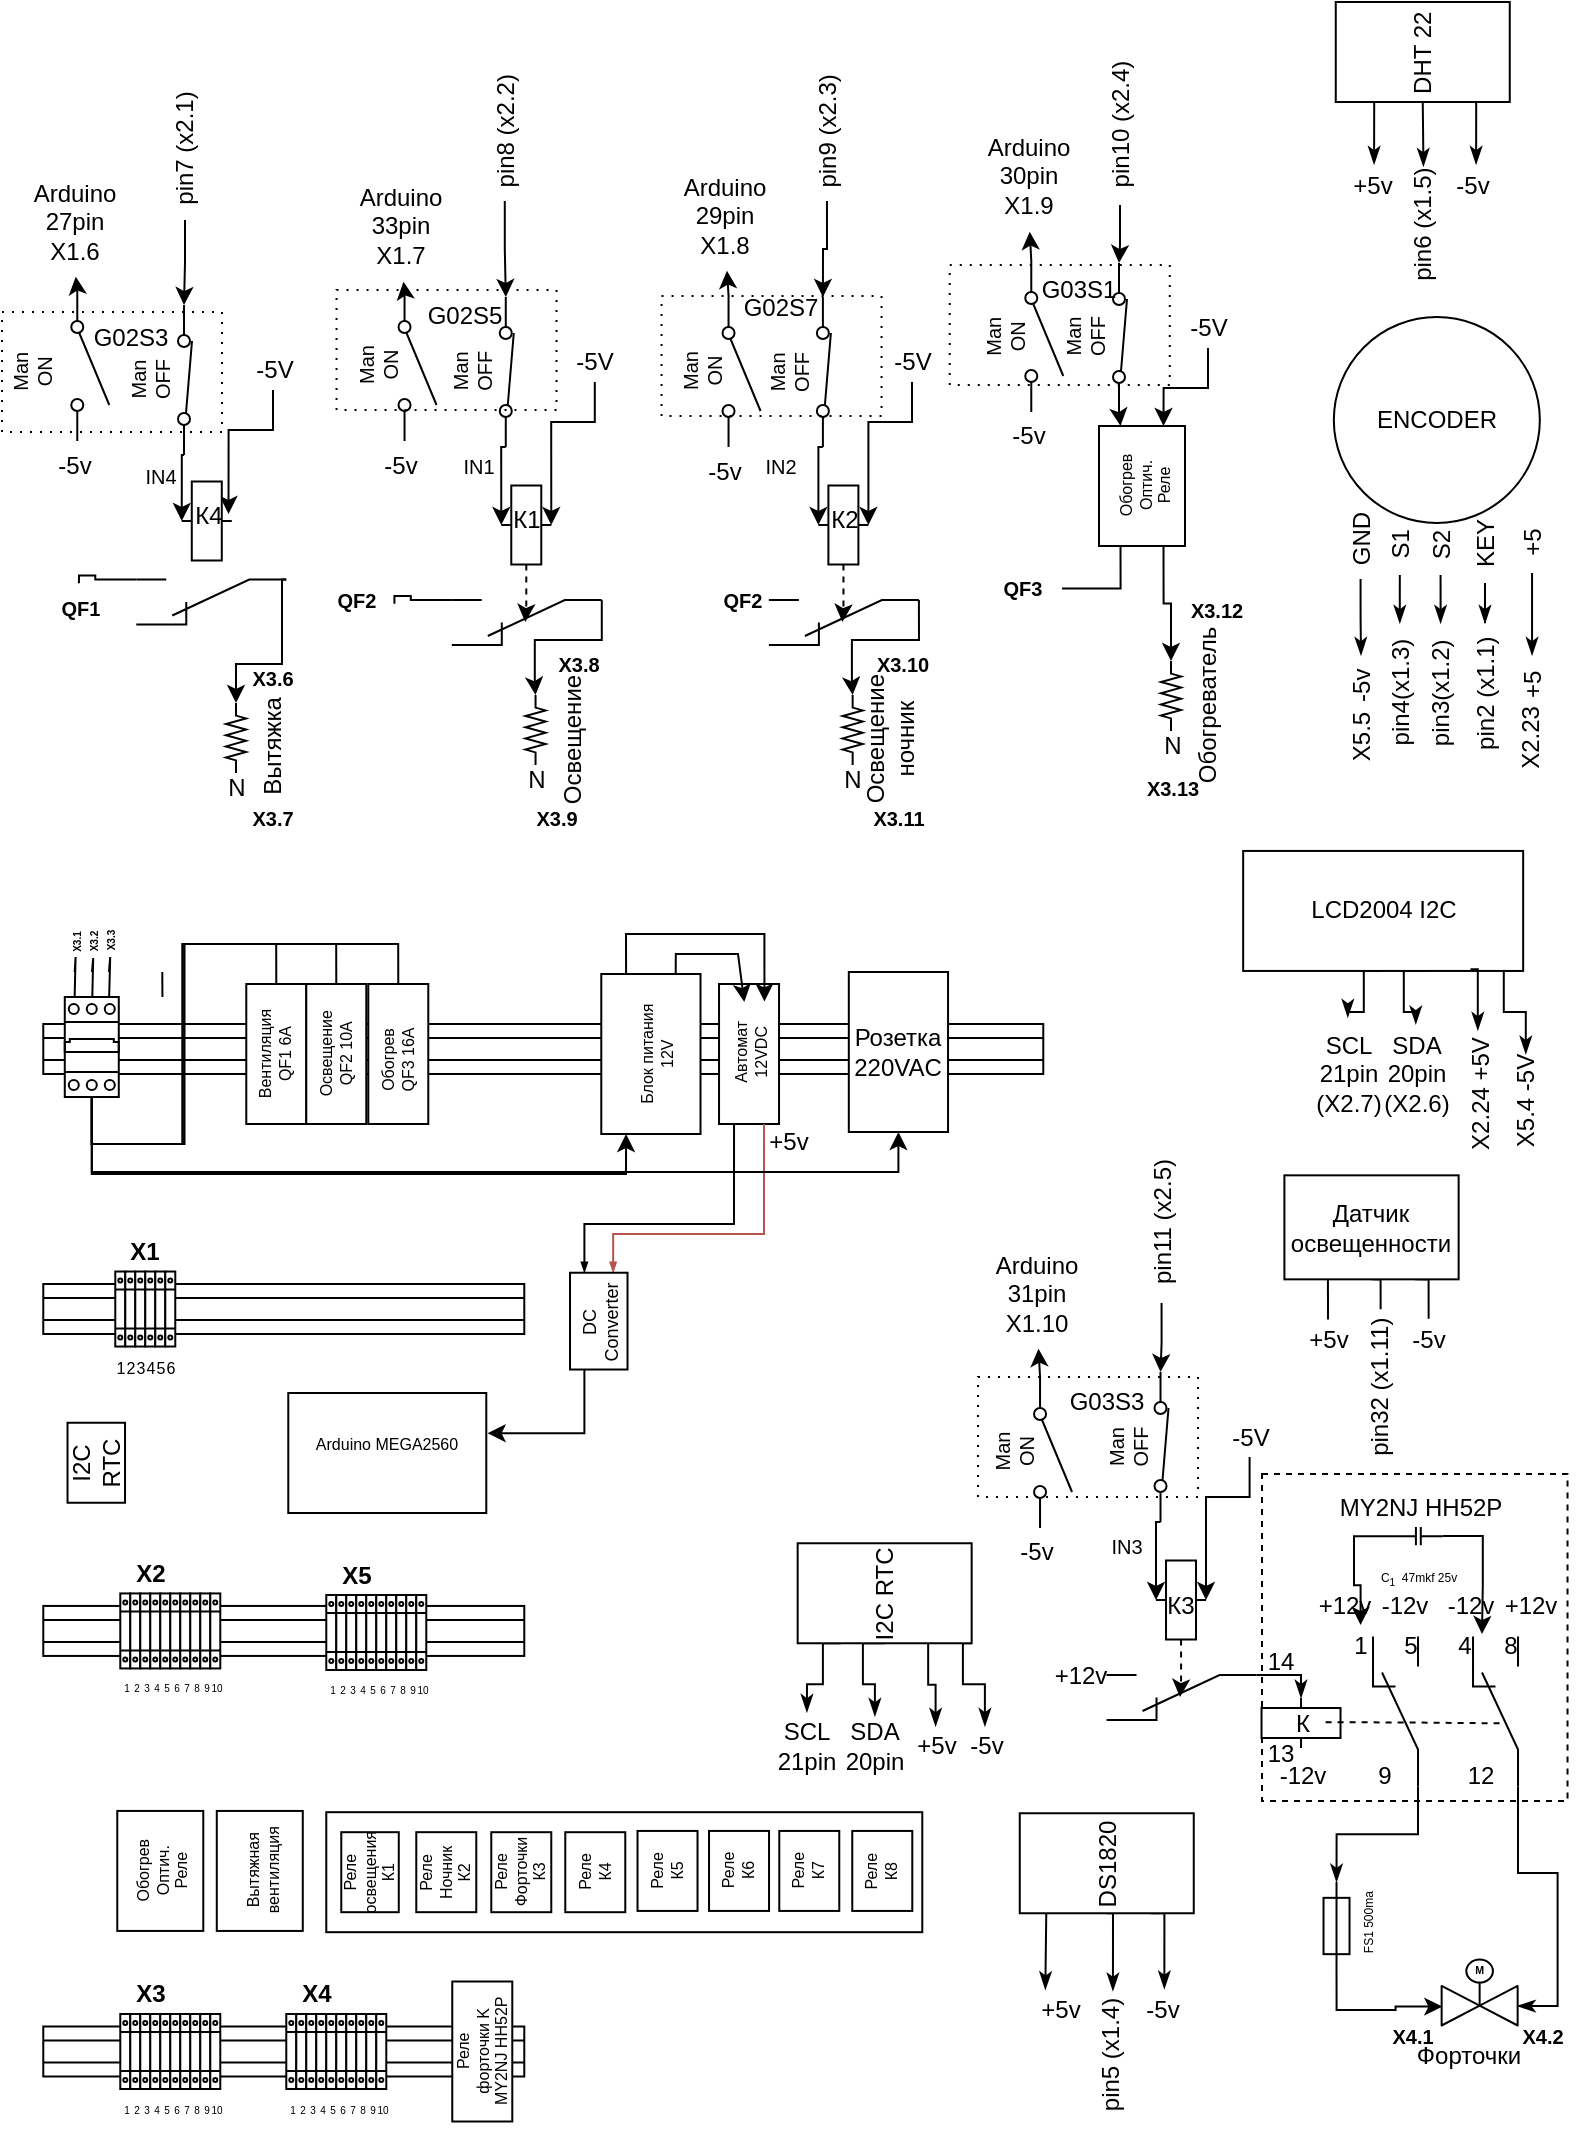 <mxfile version="12.9.6" type="github">
  <diagram id="wqrzW7VOQV8VKz6F3L5b" name="Page-1">
    <mxGraphModel dx="981" dy="530" grid="1" gridSize="10" guides="1" tooltips="1" connect="1" arrows="1" fold="1" page="1" pageScale="1" pageWidth="827" pageHeight="1169" math="0" shadow="0">
      <root>
        <mxCell id="0" />
        <mxCell id="1" parent="0" />
        <mxCell id="jaT9G5v8kxIxpcAZAU5P-119" style="edgeStyle=orthogonalEdgeStyle;rounded=0;orthogonalLoop=1;jettySize=auto;html=1;fontSize=5;endArrow=none;endFill=0;" parent="1" target="jaT9G5v8kxIxpcAZAU5P-120" edge="1">
          <mxGeometry relative="1" as="geometry">
            <mxPoint x="63.58" y="581.5" as="sourcePoint" />
          </mxGeometry>
        </mxCell>
        <mxCell id="4j2mSAYdcBih2xaInqb0-171" value="" style="rounded=0;whiteSpace=wrap;html=1;dashed=1;fillColor=none;" parent="1" vertex="1">
          <mxGeometry x="640" y="820" width="152.76" height="163.5" as="geometry" />
        </mxCell>
        <mxCell id="BfqA-5hL49ObXef9dS9Z-31" value="" style="verticalLabelPosition=bottom;dashed=0;shadow=0;html=1;align=center;verticalAlign=top;shape=mxgraph.cabinets.din_rail;" parent="1" vertex="1">
          <mxGeometry x="30.64" y="885.97" width="240.5" height="25" as="geometry" />
        </mxCell>
        <mxCell id="BfqA-5hL49ObXef9dS9Z-26" value="" style="verticalLabelPosition=bottom;dashed=0;shadow=0;html=1;align=center;verticalAlign=top;shape=mxgraph.cabinets.din_rail;" parent="1" vertex="1">
          <mxGeometry x="30.64" y="595" width="500" height="25" as="geometry" />
        </mxCell>
        <mxCell id="BfqA-5hL49ObXef9dS9Z-1" value="" style="rounded=0;whiteSpace=wrap;html=1;" parent="1" vertex="1">
          <mxGeometry x="132.14" y="575" width="30" height="70" as="geometry" />
        </mxCell>
        <mxCell id="BfqA-5hL49ObXef9dS9Z-12" value="" style="rounded=0;whiteSpace=wrap;html=1;" parent="1" vertex="1">
          <mxGeometry x="193.14" y="575" width="30" height="70" as="geometry" />
        </mxCell>
        <mxCell id="BfqA-5hL49ObXef9dS9Z-14" value="" style="rounded=0;whiteSpace=wrap;html=1;" parent="1" vertex="1">
          <mxGeometry x="162.14" y="575" width="30" height="70" as="geometry" />
        </mxCell>
        <mxCell id="BfqA-5hL49ObXef9dS9Z-15" value="&lt;div&gt;Вентиляция&lt;/div&gt;&lt;div&gt;QF1 6А&lt;br&gt;&lt;/div&gt;" style="text;html=1;align=center;verticalAlign=middle;resizable=0;points=[];;autosize=1;rotation=-90;fontSize=8;" parent="1" vertex="1">
          <mxGeometry x="116.26" y="595" width="60" height="30" as="geometry" />
        </mxCell>
        <mxCell id="BfqA-5hL49ObXef9dS9Z-32" value="" style="group;fontSize=8;" parent="1" vertex="1" connectable="0">
          <mxGeometry x="61.14" y="988.47" width="60" height="60" as="geometry" />
        </mxCell>
        <mxCell id="BfqA-5hL49ObXef9dS9Z-29" value="" style="rounded=0;whiteSpace=wrap;html=1;" parent="BfqA-5hL49ObXef9dS9Z-32" vertex="1">
          <mxGeometry x="6.5" width="43" height="60" as="geometry" />
        </mxCell>
        <mxCell id="BfqA-5hL49ObXef9dS9Z-30" value="&lt;div style=&quot;font-size: 8px;&quot;&gt;&lt;font style=&quot;font-size: 8px;&quot;&gt;Обогрев&lt;/font&gt;&lt;/div&gt;&lt;div style=&quot;font-size: 8px;&quot;&gt;&lt;font style=&quot;font-size: 8px;&quot;&gt;Оптич.&lt;/font&gt;&lt;/div&gt;&lt;div style=&quot;font-size: 8px;&quot;&gt;&lt;font style=&quot;font-size: 8px;&quot;&gt;Реле&lt;br style=&quot;font-size: 8px;&quot;&gt;&lt;/font&gt;&lt;/div&gt;" style="text;html=1;align=center;verticalAlign=middle;resizable=0;points=[];;autosize=1;rotation=-90;fontSize=8;" parent="BfqA-5hL49ObXef9dS9Z-32" vertex="1">
          <mxGeometry x="5" y="10" width="50" height="40" as="geometry" />
        </mxCell>
        <mxCell id="BfqA-5hL49ObXef9dS9Z-46" value="" style="rounded=0;whiteSpace=wrap;html=1;" parent="1" vertex="1">
          <mxGeometry x="368.52" y="575" width="30" height="70" as="geometry" />
        </mxCell>
        <mxCell id="BfqA-5hL49ObXef9dS9Z-47" value="&lt;div&gt;Автомат&lt;/div&gt;12VDC" style="text;html=1;align=center;verticalAlign=middle;resizable=0;points=[];;autosize=1;rotation=-90;fontSize=8;" parent="1" vertex="1">
          <mxGeometry x="359.41" y="594" width="50" height="30" as="geometry" />
        </mxCell>
        <mxCell id="BfqA-5hL49ObXef9dS9Z-52" value="" style="group;fontSize=8;" parent="1" vertex="1" connectable="0">
          <mxGeometry x="302.14" y="570" width="75" height="80" as="geometry" />
        </mxCell>
        <mxCell id="BfqA-5hL49ObXef9dS9Z-53" value="" style="rounded=0;whiteSpace=wrap;html=1;" parent="BfqA-5hL49ObXef9dS9Z-52" vertex="1">
          <mxGeometry x="7.5" width="49.615" height="80" as="geometry" />
        </mxCell>
        <mxCell id="BfqA-5hL49ObXef9dS9Z-54" value="&lt;div&gt;Блок питания&lt;/div&gt;&lt;div&gt;12V&lt;br&gt;&lt;/div&gt;" style="text;html=1;align=center;verticalAlign=middle;resizable=0;points=[];;autosize=1;rotation=-90;fontSize=8;" parent="BfqA-5hL49ObXef9dS9Z-52" vertex="1">
          <mxGeometry x="5.231" y="25" width="60" height="30" as="geometry" />
        </mxCell>
        <mxCell id="BfqA-5hL49ObXef9dS9Z-61" value="" style="group;fontSize=8;" parent="1" vertex="1" connectable="0">
          <mxGeometry x="110.89" y="988.47" width="80" height="60" as="geometry" />
        </mxCell>
        <mxCell id="BfqA-5hL49ObXef9dS9Z-62" value="" style="rounded=0;whiteSpace=wrap;html=1;" parent="BfqA-5hL49ObXef9dS9Z-61" vertex="1">
          <mxGeometry x="6.5" width="43" height="60" as="geometry" />
        </mxCell>
        <mxCell id="BfqA-5hL49ObXef9dS9Z-63" value="&lt;div&gt;Вытяжная &lt;br&gt;&lt;/div&gt;&lt;div&gt;вентиляция&lt;/div&gt;" style="text;html=1;align=center;verticalAlign=middle;resizable=0;points=[];;autosize=1;rotation=-90;fontSize=8;" parent="BfqA-5hL49ObXef9dS9Z-61" vertex="1">
          <mxGeometry y="15" width="60" height="30" as="geometry" />
        </mxCell>
        <mxCell id="BfqA-5hL49ObXef9dS9Z-75" style="edgeStyle=orthogonalEdgeStyle;rounded=0;jumpSize=3;orthogonalLoop=1;jettySize=auto;html=1;exitX=0.25;exitY=1;exitDx=0;exitDy=0;entryX=1;entryY=0.25;entryDx=0;entryDy=0;startSize=3;endArrow=blockThin;endFill=1;endSize=3;fontSize=8;" parent="1" source="BfqA-5hL49ObXef9dS9Z-46" target="Efap1iRQcnjERVJqcO_h-54" edge="1">
          <mxGeometry relative="1" as="geometry">
            <Array as="points">
              <mxPoint x="376" y="695" />
              <mxPoint x="301" y="695" />
            </Array>
          </mxGeometry>
        </mxCell>
        <mxCell id="BfqA-5hL49ObXef9dS9Z-77" style="edgeStyle=orthogonalEdgeStyle;rounded=0;jumpSize=3;orthogonalLoop=1;jettySize=auto;html=1;exitX=0.75;exitY=1;exitDx=0;exitDy=0;entryX=1;entryY=0.75;entryDx=0;entryDy=0;startSize=3;endArrow=blockThin;endFill=1;endSize=3;fontSize=8;fillColor=#f8cecc;strokeColor=#b85450;" parent="1" source="BfqA-5hL49ObXef9dS9Z-46" target="Efap1iRQcnjERVJqcO_h-54" edge="1">
          <mxGeometry relative="1" as="geometry">
            <Array as="points">
              <mxPoint x="391" y="700" />
              <mxPoint x="316" y="700" />
            </Array>
          </mxGeometry>
        </mxCell>
        <mxCell id="BfqA-5hL49ObXef9dS9Z-78" value="" style="verticalLabelPosition=bottom;dashed=0;shadow=0;html=1;align=center;verticalAlign=top;shape=mxgraph.cabinets.din_rail;" parent="1" vertex="1">
          <mxGeometry x="30.64" y="725" width="240.5" height="25" as="geometry" />
        </mxCell>
        <mxCell id="BfqA-5hL49ObXef9dS9Z-74" value="&lt;div&gt;Arduino MEGA2560&lt;/div&gt;&lt;div&gt;&lt;br&gt;&lt;/div&gt;" style="rounded=0;whiteSpace=wrap;html=1;fontSize=8;" parent="1" vertex="1">
          <mxGeometry x="153.14" y="779.5" width="99" height="60" as="geometry" />
        </mxCell>
        <mxCell id="BfqA-5hL49ObXef9dS9Z-80" value="1" style="verticalLabelPosition=bottom;dashed=0;shadow=0;html=1;align=center;verticalAlign=top;shape=mxgraph.cabinets.terminal_6_25mm2;fontSize=8;" parent="1" vertex="1">
          <mxGeometry x="66.64" y="718.76" width="5" height="37.5" as="geometry" />
        </mxCell>
        <mxCell id="BfqA-5hL49ObXef9dS9Z-84" value="2" style="verticalLabelPosition=bottom;dashed=0;shadow=0;html=1;align=center;verticalAlign=top;shape=mxgraph.cabinets.terminal_6_25mm2;fontSize=8;" parent="1" vertex="1">
          <mxGeometry x="71.64" y="718.76" width="5" height="37.5" as="geometry" />
        </mxCell>
        <mxCell id="BfqA-5hL49ObXef9dS9Z-85" value="3" style="verticalLabelPosition=bottom;dashed=0;shadow=0;html=1;align=center;verticalAlign=top;shape=mxgraph.cabinets.terminal_6_25mm2;fontSize=8;" parent="1" vertex="1">
          <mxGeometry x="76.64" y="718.76" width="5" height="37.5" as="geometry" />
        </mxCell>
        <mxCell id="BfqA-5hL49ObXef9dS9Z-86" value="4" style="verticalLabelPosition=bottom;dashed=0;shadow=0;html=1;align=center;verticalAlign=top;shape=mxgraph.cabinets.terminal_6_25mm2;fontSize=8;" parent="1" vertex="1">
          <mxGeometry x="81.64" y="718.76" width="5" height="37.5" as="geometry" />
        </mxCell>
        <mxCell id="BfqA-5hL49ObXef9dS9Z-87" value="5" style="verticalLabelPosition=bottom;dashed=0;shadow=0;html=1;align=center;verticalAlign=top;shape=mxgraph.cabinets.terminal_6_25mm2;fontSize=8;" parent="1" vertex="1">
          <mxGeometry x="86.64" y="718.76" width="5" height="37.5" as="geometry" />
        </mxCell>
        <mxCell id="BfqA-5hL49ObXef9dS9Z-88" value="6" style="verticalLabelPosition=bottom;dashed=0;shadow=0;html=1;align=center;verticalAlign=top;shape=mxgraph.cabinets.terminal_6_25mm2;fontSize=8;" parent="1" vertex="1">
          <mxGeometry x="91.64" y="718.76" width="5" height="37.5" as="geometry" />
        </mxCell>
        <mxCell id="BfqA-5hL49ObXef9dS9Z-100" value="1" style="verticalLabelPosition=bottom;dashed=0;shadow=0;html=1;align=center;verticalAlign=top;shape=mxgraph.cabinets.terminal_6_25mm2;fontSize=5;" parent="1" vertex="1">
          <mxGeometry x="69.14" y="879.72" width="5" height="37.5" as="geometry" />
        </mxCell>
        <mxCell id="BfqA-5hL49ObXef9dS9Z-101" value="2" style="verticalLabelPosition=bottom;dashed=0;shadow=0;html=1;align=center;verticalAlign=top;shape=mxgraph.cabinets.terminal_6_25mm2;fontSize=5;" parent="1" vertex="1">
          <mxGeometry x="74.14" y="879.72" width="5" height="37.5" as="geometry" />
        </mxCell>
        <mxCell id="BfqA-5hL49ObXef9dS9Z-102" value="3" style="verticalLabelPosition=bottom;dashed=0;shadow=0;html=1;align=center;verticalAlign=top;shape=mxgraph.cabinets.terminal_6_25mm2;fontSize=5;" parent="1" vertex="1">
          <mxGeometry x="79.14" y="879.72" width="5" height="37.5" as="geometry" />
        </mxCell>
        <mxCell id="BfqA-5hL49ObXef9dS9Z-103" value="4" style="verticalLabelPosition=bottom;dashed=0;shadow=0;html=1;align=center;verticalAlign=top;shape=mxgraph.cabinets.terminal_6_25mm2;fontSize=5;" parent="1" vertex="1">
          <mxGeometry x="84.14" y="879.72" width="5" height="37.5" as="geometry" />
        </mxCell>
        <mxCell id="BfqA-5hL49ObXef9dS9Z-104" value="5" style="verticalLabelPosition=bottom;dashed=0;shadow=0;html=1;align=center;verticalAlign=top;shape=mxgraph.cabinets.terminal_6_25mm2;fontSize=5;" parent="1" vertex="1">
          <mxGeometry x="89.14" y="879.72" width="5" height="37.5" as="geometry" />
        </mxCell>
        <mxCell id="BfqA-5hL49ObXef9dS9Z-105" value="6" style="verticalLabelPosition=bottom;dashed=0;shadow=0;html=1;align=center;verticalAlign=top;shape=mxgraph.cabinets.terminal_6_25mm2;fontSize=5;" parent="1" vertex="1">
          <mxGeometry x="94.14" y="879.72" width="5" height="37.5" as="geometry" />
        </mxCell>
        <mxCell id="9ChTPCuCqNJJcKxQrMFu-1" value="" style="rounded=0;whiteSpace=wrap;html=1;" parent="1" vertex="1">
          <mxGeometry x="172.14" y="989.09" width="298" height="60" as="geometry" />
        </mxCell>
        <mxCell id="9ChTPCuCqNJJcKxQrMFu-2" value="&lt;div style=&quot;font-size: 8px&quot;&gt;Реле&lt;/div&gt;&lt;div style=&quot;font-size: 8px&quot;&gt;освещения&lt;/div&gt;&lt;div style=&quot;font-size: 8px&quot;&gt;К1&lt;br&gt;&lt;/div&gt;" style="rounded=0;whiteSpace=wrap;html=1;rotation=-90;" parent="1" vertex="1">
          <mxGeometry x="174.01" y="1004.72" width="40" height="28.75" as="geometry" />
        </mxCell>
        <mxCell id="9ChTPCuCqNJJcKxQrMFu-6" value="&lt;div style=&quot;font-size: 8px&quot;&gt;&lt;font style=&quot;font-size: 8px&quot;&gt;Реле&lt;/font&gt;&lt;/div&gt;&lt;div style=&quot;font-size: 8px&quot;&gt;&lt;font style=&quot;font-size: 8px&quot;&gt;Ночник&lt;br&gt;&lt;/font&gt;&lt;/div&gt;&lt;div style=&quot;font-size: 8px&quot;&gt;&lt;font style=&quot;font-size: 8px&quot;&gt;К2&lt;/font&gt;&lt;br&gt;&lt;/div&gt;" style="rounded=0;whiteSpace=wrap;html=1;rotation=-90;" parent="1" vertex="1">
          <mxGeometry x="212.14" y="1004.09" width="40" height="30" as="geometry" />
        </mxCell>
        <mxCell id="4j2mSAYdcBih2xaInqb0-1" value="+5v" style="text;html=1;align=center;verticalAlign=middle;resizable=0;points=[];autosize=1;" parent="1" vertex="1">
          <mxGeometry x="388.45" y="644" width="30" height="20" as="geometry" />
        </mxCell>
        <mxCell id="4j2mSAYdcBih2xaInqb0-16" style="edgeStyle=orthogonalEdgeStyle;rounded=0;orthogonalLoop=1;jettySize=auto;html=1;entryX=0.5;entryY=1;entryDx=0;entryDy=0;entryPerimeter=0;" parent="1" source="4j2mSAYdcBih2xaInqb0-15" target="4j2mSAYdcBih2xaInqb0-85" edge="1">
          <mxGeometry relative="1" as="geometry">
            <mxPoint x="284.14" y="313.0" as="targetPoint" />
            <Array as="points">
              <mxPoint x="306.39" y="294" />
              <mxPoint x="284.39" y="294" />
            </Array>
          </mxGeometry>
        </mxCell>
        <mxCell id="4j2mSAYdcBih2xaInqb0-15" value="-5V" style="text;html=1;align=center;verticalAlign=middle;resizable=0;points=[];autosize=1;" parent="1" vertex="1">
          <mxGeometry x="291.39" y="254" width="30" height="20" as="geometry" />
        </mxCell>
        <mxCell id="4j2mSAYdcBih2xaInqb0-90" style="edgeStyle=orthogonalEdgeStyle;rounded=0;orthogonalLoop=1;jettySize=auto;html=1;exitX=0;exitY=0.43;exitDx=0;exitDy=0;exitPerimeter=0;entryX=0.5;entryY=0;entryDx=0;entryDy=0;entryPerimeter=0;" parent="1" source="4j2mSAYdcBih2xaInqb0-32" target="4j2mSAYdcBih2xaInqb0-85" edge="1">
          <mxGeometry relative="1" as="geometry" />
        </mxCell>
        <mxCell id="4j2mSAYdcBih2xaInqb0-32" value="" style="pointerEvents=1;verticalLabelPosition=bottom;shadow=0;dashed=0;align=center;html=1;verticalAlign=top;shape=mxgraph.electrical.electro-mechanical.stay_put;rotation=-90;" parent="1" vertex="1">
          <mxGeometry x="224.89" y="265.5" width="75" height="7" as="geometry" />
        </mxCell>
        <mxCell id="4j2mSAYdcBih2xaInqb0-33" value="&lt;div style=&quot;font-size: 10px&quot;&gt;&lt;font style=&quot;font-size: 10px&quot;&gt;Man&lt;/font&gt;&lt;/div&gt;&lt;div style=&quot;font-size: 10px&quot;&gt;&lt;font style=&quot;font-size: 10px&quot;&gt;&lt;font style=&quot;font-size: 10px&quot;&gt;OFF&lt;/font&gt;&lt;br&gt;&lt;/font&gt;&lt;/div&gt;" style="text;html=1;align=center;verticalAlign=middle;resizable=0;points=[];autosize=1;rotation=-90;" parent="1" vertex="1">
          <mxGeometry x="224.89" y="254" width="40" height="30" as="geometry" />
        </mxCell>
        <mxCell id="4j2mSAYdcBih2xaInqb0-40" value="" style="group;fontSize=8;" parent="1" vertex="1" connectable="0">
          <mxGeometry x="552" y="296" width="60" height="60" as="geometry" />
        </mxCell>
        <mxCell id="4j2mSAYdcBih2xaInqb0-41" value="" style="rounded=0;whiteSpace=wrap;html=1;" parent="4j2mSAYdcBih2xaInqb0-40" vertex="1">
          <mxGeometry x="6.5" width="43" height="60" as="geometry" />
        </mxCell>
        <mxCell id="4j2mSAYdcBih2xaInqb0-42" value="&lt;div style=&quot;font-size: 8px;&quot;&gt;&lt;font style=&quot;font-size: 8px;&quot;&gt;Обогрев&lt;/font&gt;&lt;/div&gt;&lt;div style=&quot;font-size: 8px;&quot;&gt;&lt;font style=&quot;font-size: 8px;&quot;&gt;Оптич.&lt;/font&gt;&lt;/div&gt;&lt;div style=&quot;font-size: 8px;&quot;&gt;&lt;font style=&quot;font-size: 8px;&quot;&gt;Реле&lt;br style=&quot;font-size: 8px;&quot;&gt;&lt;/font&gt;&lt;/div&gt;" style="text;html=1;align=center;verticalAlign=middle;resizable=0;points=[];;autosize=1;rotation=-90;fontSize=8;" parent="4j2mSAYdcBih2xaInqb0-40" vertex="1">
          <mxGeometry x="5" y="10" width="50" height="40" as="geometry" />
        </mxCell>
        <mxCell id="4j2mSAYdcBih2xaInqb0-43" value="" style="pointerEvents=1;verticalLabelPosition=bottom;shadow=0;dashed=0;align=center;html=1;verticalAlign=top;shape=mxgraph.electrical.resistors.resistor_2;rotation=90;" parent="1" vertex="1">
          <mxGeometry x="577" y="426" width="35" height="10" as="geometry" />
        </mxCell>
        <mxCell id="4j2mSAYdcBih2xaInqb0-44" style="edgeStyle=orthogonalEdgeStyle;rounded=0;orthogonalLoop=1;jettySize=auto;html=1;exitX=0.75;exitY=1;exitDx=0;exitDy=0;entryX=0;entryY=0.5;entryDx=0;entryDy=0;entryPerimeter=0;" parent="1" source="4j2mSAYdcBih2xaInqb0-41" target="4j2mSAYdcBih2xaInqb0-43" edge="1">
          <mxGeometry relative="1" as="geometry" />
        </mxCell>
        <mxCell id="4j2mSAYdcBih2xaInqb0-47" style="edgeStyle=orthogonalEdgeStyle;rounded=0;orthogonalLoop=1;jettySize=auto;html=1;entryX=0.75;entryY=0;entryDx=0;entryDy=0;" parent="1" source="4j2mSAYdcBih2xaInqb0-48" target="4j2mSAYdcBih2xaInqb0-41" edge="1">
          <mxGeometry relative="1" as="geometry">
            <Array as="points">
              <mxPoint x="613" y="277" />
              <mxPoint x="591" y="277" />
            </Array>
          </mxGeometry>
        </mxCell>
        <mxCell id="4j2mSAYdcBih2xaInqb0-48" value="-5V" style="text;html=1;align=center;verticalAlign=middle;resizable=0;points=[];autosize=1;" parent="1" vertex="1">
          <mxGeometry x="598" y="237" width="30" height="20" as="geometry" />
        </mxCell>
        <mxCell id="4j2mSAYdcBih2xaInqb0-49" value="N" style="text;html=1;align=center;verticalAlign=middle;resizable=0;points=[];autosize=1;" parent="1" vertex="1">
          <mxGeometry x="584.5" y="446" width="20" height="20" as="geometry" />
        </mxCell>
        <mxCell id="4j2mSAYdcBih2xaInqb0-56" style="edgeStyle=orthogonalEdgeStyle;rounded=0;orthogonalLoop=1;jettySize=auto;html=1;exitX=0;exitY=0.43;exitDx=0;exitDy=0;exitPerimeter=0;entryX=0.25;entryY=0;entryDx=0;entryDy=0;" parent="1" source="4j2mSAYdcBih2xaInqb0-57" target="4j2mSAYdcBih2xaInqb0-41" edge="1">
          <mxGeometry relative="1" as="geometry" />
        </mxCell>
        <mxCell id="4j2mSAYdcBih2xaInqb0-57" value="" style="pointerEvents=1;verticalLabelPosition=bottom;shadow=0;dashed=0;align=center;html=1;verticalAlign=top;shape=mxgraph.electrical.electro-mechanical.stay_put;rotation=-90;" parent="1" vertex="1">
          <mxGeometry x="531.5" y="248.5" width="75" height="7" as="geometry" />
        </mxCell>
        <mxCell id="4j2mSAYdcBih2xaInqb0-58" value="&lt;div style=&quot;font-size: 10px&quot;&gt;&lt;font style=&quot;font-size: 10px&quot;&gt;Man&lt;/font&gt;&lt;/div&gt;&lt;div style=&quot;font-size: 10px&quot;&gt;&lt;font style=&quot;font-size: 10px&quot;&gt;&lt;font style=&quot;font-size: 10px&quot;&gt;OFF&lt;/font&gt;&lt;br&gt;&lt;/font&gt;&lt;/div&gt;" style="text;html=1;align=center;verticalAlign=middle;resizable=0;points=[];autosize=1;rotation=-90;" parent="1" vertex="1">
          <mxGeometry x="531.5" y="237" width="40" height="30" as="geometry" />
        </mxCell>
        <mxCell id="4j2mSAYdcBih2xaInqb0-59" value="Обогреватель" style="text;html=1;align=center;verticalAlign=middle;resizable=0;points=[];autosize=1;rotation=-90;" parent="1" vertex="1">
          <mxGeometry x="563" y="426" width="100" height="20" as="geometry" />
        </mxCell>
        <mxCell id="4j2mSAYdcBih2xaInqb0-67" value="" style="pointerEvents=1;verticalLabelPosition=bottom;shadow=0;dashed=0;align=center;html=1;verticalAlign=top;shape=mxgraph.electrical.resistors.resistor_2;rotation=90;" parent="1" vertex="1">
          <mxGeometry x="109.5" y="447" width="35" height="10" as="geometry" />
        </mxCell>
        <mxCell id="4j2mSAYdcBih2xaInqb0-68" style="edgeStyle=orthogonalEdgeStyle;rounded=0;orthogonalLoop=1;jettySize=auto;html=1;exitX=0;exitY=1;exitDx=0;exitDy=0;entryX=0;entryY=0.5;entryDx=0;entryDy=0;entryPerimeter=0;exitPerimeter=0;" parent="1" source="Efap1iRQcnjERVJqcO_h-7" target="4j2mSAYdcBih2xaInqb0-67" edge="1">
          <mxGeometry relative="1" as="geometry">
            <mxPoint x="123.25" y="377" as="sourcePoint" />
            <Array as="points">
              <mxPoint x="150" y="373" />
              <mxPoint x="150" y="415" />
              <mxPoint x="127" y="415" />
            </Array>
          </mxGeometry>
        </mxCell>
        <mxCell id="4j2mSAYdcBih2xaInqb0-71" style="edgeStyle=orthogonalEdgeStyle;rounded=0;orthogonalLoop=1;jettySize=auto;html=1;entryX=0.858;entryY=0.45;entryDx=0;entryDy=0;entryPerimeter=0;" parent="1" source="4j2mSAYdcBih2xaInqb0-72" target="Efap1iRQcnjERVJqcO_h-2" edge="1">
          <mxGeometry relative="1" as="geometry">
            <Array as="points">
              <mxPoint x="145" y="298" />
              <mxPoint x="123" y="298" />
            </Array>
            <mxPoint x="123.25" y="317" as="targetPoint" />
          </mxGeometry>
        </mxCell>
        <mxCell id="4j2mSAYdcBih2xaInqb0-72" value="-5V" style="text;html=1;align=center;verticalAlign=middle;resizable=0;points=[];autosize=1;" parent="1" vertex="1">
          <mxGeometry x="130.5" y="258" width="30" height="20" as="geometry" />
        </mxCell>
        <mxCell id="4j2mSAYdcBih2xaInqb0-73" value="N" style="text;html=1;align=center;verticalAlign=middle;resizable=0;points=[];autosize=1;" parent="1" vertex="1">
          <mxGeometry x="117" y="467" width="20" height="20" as="geometry" />
        </mxCell>
        <mxCell id="-HmU7vcWA85NnbVbGg3t-3" style="edgeStyle=orthogonalEdgeStyle;rounded=0;orthogonalLoop=1;jettySize=auto;html=1;exitX=0;exitY=0.84;exitDx=0;exitDy=0;exitPerimeter=0;entryX=0.522;entryY=1.057;entryDx=0;entryDy=0;entryPerimeter=0;" parent="1" source="4j2mSAYdcBih2xaInqb0-77" target="-HmU7vcWA85NnbVbGg3t-1" edge="1">
          <mxGeometry relative="1" as="geometry" />
        </mxCell>
        <mxCell id="4j2mSAYdcBih2xaInqb0-77" value="" style="pointerEvents=1;verticalLabelPosition=bottom;shadow=0;dashed=0;align=center;html=1;verticalAlign=top;shape=mxgraph.electrical.electro-mechanical.simple_switch;rotation=90;" parent="1" vertex="1">
          <mxGeometry x="16.64" y="256.5" width="75" height="19" as="geometry" />
        </mxCell>
        <mxCell id="4j2mSAYdcBih2xaInqb0-78" value="-5v" style="text;html=1;align=center;verticalAlign=middle;resizable=0;points=[];autosize=1;" parent="1" vertex="1">
          <mxGeometry x="30.76" y="305.5" width="30" height="20" as="geometry" />
        </mxCell>
        <mxCell id="4j2mSAYdcBih2xaInqb0-79" value="&lt;div style=&quot;font-size: 10px&quot;&gt;&lt;font style=&quot;font-size: 10px&quot;&gt;Man&lt;/font&gt;&lt;/div&gt;&lt;div style=&quot;font-size: 10px&quot;&gt;&lt;font style=&quot;font-size: 10px&quot;&gt;&lt;font style=&quot;font-size: 10px&quot;&gt;ON&lt;/font&gt;&lt;br&gt;&lt;/font&gt;&lt;/div&gt;" style="text;html=1;align=center;verticalAlign=middle;resizable=0;points=[];autosize=1;rotation=-90;" parent="1" vertex="1">
          <mxGeometry x="5.15" y="254" width="40" height="30" as="geometry" />
        </mxCell>
        <mxCell id="Efap1iRQcnjERVJqcO_h-6" style="edgeStyle=orthogonalEdgeStyle;rounded=0;orthogonalLoop=1;jettySize=auto;html=1;exitX=0;exitY=0.43;exitDx=0;exitDy=0;exitPerimeter=0;entryX=0.5;entryY=0;entryDx=0;entryDy=0;entryPerimeter=0;" edge="1" parent="1" source="4j2mSAYdcBih2xaInqb0-81" target="Efap1iRQcnjERVJqcO_h-1">
          <mxGeometry relative="1" as="geometry" />
        </mxCell>
        <mxCell id="4j2mSAYdcBih2xaInqb0-81" value="" style="pointerEvents=1;verticalLabelPosition=bottom;shadow=0;dashed=0;align=center;html=1;verticalAlign=top;shape=mxgraph.electrical.electro-mechanical.stay_put;rotation=-90;" parent="1" vertex="1">
          <mxGeometry x="64" y="269.5" width="75" height="7" as="geometry" />
        </mxCell>
        <mxCell id="4j2mSAYdcBih2xaInqb0-82" value="&lt;div style=&quot;font-size: 10px&quot;&gt;&lt;font style=&quot;font-size: 10px&quot;&gt;Man&lt;/font&gt;&lt;/div&gt;&lt;div style=&quot;font-size: 10px&quot;&gt;&lt;font style=&quot;font-size: 10px&quot;&gt;&lt;font style=&quot;font-size: 10px&quot;&gt;OFF&lt;/font&gt;&lt;br&gt;&lt;/font&gt;&lt;/div&gt;" style="text;html=1;align=center;verticalAlign=middle;resizable=0;points=[];autosize=1;rotation=-90;" parent="1" vertex="1">
          <mxGeometry x="64" y="258" width="40" height="30" as="geometry" />
        </mxCell>
        <mxCell id="4j2mSAYdcBih2xaInqb0-83" value="Вытяжка" style="text;html=1;align=center;verticalAlign=middle;resizable=0;points=[];autosize=1;rotation=-90;" parent="1" vertex="1">
          <mxGeometry x="110.5" y="447" width="70" height="20" as="geometry" />
        </mxCell>
        <mxCell id="4j2mSAYdcBih2xaInqb0-98" style="edgeStyle=orthogonalEdgeStyle;rounded=0;orthogonalLoop=1;jettySize=auto;html=1;exitX=0;exitY=1;exitDx=0;exitDy=0;exitPerimeter=0;entryX=0;entryY=0.5;entryDx=0;entryDy=0;entryPerimeter=0;" parent="1" source="4j2mSAYdcBih2xaInqb0-84" target="4j2mSAYdcBih2xaInqb0-95" edge="1">
          <mxGeometry relative="1" as="geometry">
            <Array as="points">
              <mxPoint x="310.39" y="403" />
              <mxPoint x="276.39" y="403" />
              <mxPoint x="276.39" y="426" />
            </Array>
          </mxGeometry>
        </mxCell>
        <mxCell id="4j2mSAYdcBih2xaInqb0-84" value="" style="pointerEvents=1;verticalLabelPosition=bottom;shadow=0;dashed=0;align=center;html=1;verticalAlign=top;shape=mxgraph.electrical.electro-mechanical.changeover_contact;rotation=-180;" parent="1" vertex="1">
          <mxGeometry x="234.89" y="383" width="75" height="22.5" as="geometry" />
        </mxCell>
        <mxCell id="4j2mSAYdcBih2xaInqb0-94" style="edgeStyle=orthogonalEdgeStyle;rounded=0;orthogonalLoop=1;jettySize=auto;html=1;entryX=0.51;entryY=0.511;entryDx=0;entryDy=0;entryPerimeter=0;dashed=1;" parent="1" source="4j2mSAYdcBih2xaInqb0-85" target="4j2mSAYdcBih2xaInqb0-84" edge="1">
          <mxGeometry relative="1" as="geometry" />
        </mxCell>
        <mxCell id="4j2mSAYdcBih2xaInqb0-85" value="" style="pointerEvents=1;verticalLabelPosition=bottom;shadow=0;dashed=0;align=center;html=1;verticalAlign=top;shape=mxgraph.electrical.electro-mechanical.relay_coil;rotation=-90;" parent="1" vertex="1">
          <mxGeometry x="252.39" y="333" width="39.5" height="25" as="geometry" />
        </mxCell>
        <mxCell id="4j2mSAYdcBih2xaInqb0-87" value="К1" style="text;html=1;align=center;verticalAlign=middle;resizable=0;points=[];autosize=1;" parent="1" vertex="1">
          <mxGeometry x="257.27" y="333" width="30" height="20" as="geometry" />
        </mxCell>
        <mxCell id="4j2mSAYdcBih2xaInqb0-95" value="" style="pointerEvents=1;verticalLabelPosition=bottom;shadow=0;dashed=0;align=center;html=1;verticalAlign=top;shape=mxgraph.electrical.resistors.resistor_2;rotation=90;" parent="1" vertex="1">
          <mxGeometry x="259.27" y="443" width="35" height="10" as="geometry" />
        </mxCell>
        <mxCell id="4j2mSAYdcBih2xaInqb0-96" value="N" style="text;html=1;align=center;verticalAlign=middle;resizable=0;points=[];autosize=1;" parent="1" vertex="1">
          <mxGeometry x="266.77" y="463" width="20" height="20" as="geometry" />
        </mxCell>
        <mxCell id="4j2mSAYdcBih2xaInqb0-97" value="&lt;div&gt;Освещение&lt;/div&gt;" style="text;html=1;align=center;verticalAlign=middle;resizable=0;points=[];autosize=1;rotation=-90;" parent="1" vertex="1">
          <mxGeometry x="255.27" y="443" width="80" height="20" as="geometry" />
        </mxCell>
        <mxCell id="4j2mSAYdcBih2xaInqb0-127" style="edgeStyle=orthogonalEdgeStyle;rounded=0;orthogonalLoop=1;jettySize=auto;html=1;entryX=0.5;entryY=1;entryDx=0;entryDy=0;entryPerimeter=0;" parent="1" source="4j2mSAYdcBih2xaInqb0-128" target="4j2mSAYdcBih2xaInqb0-141" edge="1">
          <mxGeometry relative="1" as="geometry">
            <mxPoint x="611.51" y="850.5" as="targetPoint" />
            <Array as="points">
              <mxPoint x="633.76" y="831.5" />
              <mxPoint x="611.76" y="831.5" />
            </Array>
          </mxGeometry>
        </mxCell>
        <mxCell id="4j2mSAYdcBih2xaInqb0-128" value="-5V" style="text;html=1;align=center;verticalAlign=middle;resizable=0;points=[];autosize=1;" parent="1" vertex="1">
          <mxGeometry x="618.76" y="791.5" width="30" height="20" as="geometry" />
        </mxCell>
        <mxCell id="4j2mSAYdcBih2xaInqb0-135" style="edgeStyle=orthogonalEdgeStyle;rounded=0;orthogonalLoop=1;jettySize=auto;html=1;exitX=0;exitY=0.43;exitDx=0;exitDy=0;exitPerimeter=0;entryX=0.5;entryY=0;entryDx=0;entryDy=0;entryPerimeter=0;" parent="1" source="4j2mSAYdcBih2xaInqb0-136" target="4j2mSAYdcBih2xaInqb0-141" edge="1">
          <mxGeometry relative="1" as="geometry" />
        </mxCell>
        <mxCell id="4j2mSAYdcBih2xaInqb0-136" value="" style="pointerEvents=1;verticalLabelPosition=bottom;shadow=0;dashed=0;align=center;html=1;verticalAlign=top;shape=mxgraph.electrical.electro-mechanical.stay_put;rotation=-90;" parent="1" vertex="1">
          <mxGeometry x="552.26" y="803" width="75" height="7" as="geometry" />
        </mxCell>
        <mxCell id="4j2mSAYdcBih2xaInqb0-137" value="&lt;div style=&quot;font-size: 10px&quot;&gt;&lt;font style=&quot;font-size: 10px&quot;&gt;Man&lt;/font&gt;&lt;/div&gt;&lt;div style=&quot;font-size: 10px&quot;&gt;&lt;font style=&quot;font-size: 10px&quot;&gt;&lt;font style=&quot;font-size: 10px&quot;&gt;OFF&lt;/font&gt;&lt;br&gt;&lt;/font&gt;&lt;/div&gt;" style="text;html=1;align=center;verticalAlign=middle;resizable=0;points=[];autosize=1;rotation=-90;" parent="1" vertex="1">
          <mxGeometry x="552.26" y="791.5" width="40" height="30" as="geometry" />
        </mxCell>
        <mxCell id="4j2mSAYdcBih2xaInqb0-164" style="edgeStyle=orthogonalEdgeStyle;rounded=0;orthogonalLoop=1;jettySize=auto;html=1;exitX=0;exitY=1;exitDx=0;exitDy=0;exitPerimeter=0;entryX=0.5;entryY=0;entryDx=0;entryDy=0;entryPerimeter=0;endArrow=classicThin;endFill=1;" parent="1" source="4j2mSAYdcBih2xaInqb0-139" target="4j2mSAYdcBih2xaInqb0-160" edge="1">
          <mxGeometry relative="1" as="geometry" />
        </mxCell>
        <mxCell id="4j2mSAYdcBih2xaInqb0-139" value="" style="pointerEvents=1;verticalLabelPosition=bottom;shadow=0;dashed=0;align=center;html=1;verticalAlign=top;shape=mxgraph.electrical.electro-mechanical.changeover_contact;rotation=-180;" parent="1" vertex="1">
          <mxGeometry x="562.26" y="920.5" width="75" height="22.5" as="geometry" />
        </mxCell>
        <mxCell id="4j2mSAYdcBih2xaInqb0-140" style="edgeStyle=orthogonalEdgeStyle;rounded=0;orthogonalLoop=1;jettySize=auto;html=1;entryX=0.51;entryY=0.511;entryDx=0;entryDy=0;entryPerimeter=0;dashed=1;" parent="1" source="4j2mSAYdcBih2xaInqb0-141" target="4j2mSAYdcBih2xaInqb0-139" edge="1">
          <mxGeometry relative="1" as="geometry" />
        </mxCell>
        <mxCell id="4j2mSAYdcBih2xaInqb0-141" value="" style="pointerEvents=1;verticalLabelPosition=bottom;shadow=0;dashed=0;align=center;html=1;verticalAlign=top;shape=mxgraph.electrical.electro-mechanical.relay_coil;rotation=-90;" parent="1" vertex="1">
          <mxGeometry x="579.76" y="870.5" width="39.5" height="25" as="geometry" />
        </mxCell>
        <mxCell id="4j2mSAYdcBih2xaInqb0-142" value="К3" style="text;html=1;align=center;verticalAlign=middle;resizable=0;points=[];autosize=1;" parent="1" vertex="1">
          <mxGeometry x="584.14" y="875.5" width="30" height="20" as="geometry" />
        </mxCell>
        <mxCell id="4j2mSAYdcBih2xaInqb0-167" style="edgeStyle=orthogonalEdgeStyle;rounded=0;orthogonalLoop=1;jettySize=auto;html=1;exitX=0;exitY=1;exitDx=0;exitDy=0;exitPerimeter=0;entryX=0;entryY=0.5;entryDx=0;entryDy=0;entryPerimeter=0;endArrow=classicThin;endFill=1;" parent="1" source="4j2mSAYdcBih2xaInqb0-146" target="Efap1iRQcnjERVJqcO_h-51" edge="1">
          <mxGeometry relative="1" as="geometry" />
        </mxCell>
        <mxCell id="4j2mSAYdcBih2xaInqb0-146" value="" style="pointerEvents=1;verticalLabelPosition=bottom;shadow=0;dashed=0;align=center;html=1;verticalAlign=top;shape=mxgraph.electrical.electro-mechanical.changeover_contact;rotation=-90;" parent="1" vertex="1">
          <mxGeometry x="669.26" y="927.5" width="75" height="22.5" as="geometry" />
        </mxCell>
        <mxCell id="4j2mSAYdcBih2xaInqb0-168" style="edgeStyle=orthogonalEdgeStyle;rounded=0;orthogonalLoop=1;jettySize=auto;html=1;exitX=0;exitY=1;exitDx=0;exitDy=0;exitPerimeter=0;entryX=0.998;entryY=0.705;entryDx=0;entryDy=0;entryPerimeter=0;endArrow=classicThin;endFill=1;" parent="1" source="4j2mSAYdcBih2xaInqb0-147" target="4j2mSAYdcBih2xaInqb0-166" edge="1">
          <mxGeometry relative="1" as="geometry" />
        </mxCell>
        <mxCell id="4j2mSAYdcBih2xaInqb0-147" value="" style="pointerEvents=1;verticalLabelPosition=bottom;shadow=0;dashed=0;align=center;html=1;verticalAlign=top;shape=mxgraph.electrical.electro-mechanical.changeover_contact;rotation=-90;" parent="1" vertex="1">
          <mxGeometry x="719.26" y="927.5" width="75" height="22.5" as="geometry" />
        </mxCell>
        <mxCell id="4j2mSAYdcBih2xaInqb0-148" value="+12v" style="text;html=1;align=center;verticalAlign=middle;resizable=0;points=[];autosize=1;" parent="1" vertex="1">
          <mxGeometry x="661.26" y="875.5" width="40" height="20" as="geometry" />
        </mxCell>
        <mxCell id="4j2mSAYdcBih2xaInqb0-150" value="-12v" style="text;html=1;align=center;verticalAlign=middle;resizable=0;points=[];autosize=1;" parent="1" vertex="1">
          <mxGeometry x="691.26" y="875.5" width="40" height="20" as="geometry" />
        </mxCell>
        <mxCell id="4j2mSAYdcBih2xaInqb0-151" value="-12v" style="text;html=1;align=center;verticalAlign=middle;resizable=0;points=[];autosize=1;" parent="1" vertex="1">
          <mxGeometry x="724.26" y="875.5" width="40" height="20" as="geometry" />
        </mxCell>
        <mxCell id="4j2mSAYdcBih2xaInqb0-152" value="+12v" style="text;html=1;align=center;verticalAlign=middle;resizable=0;points=[];autosize=1;" parent="1" vertex="1">
          <mxGeometry x="754.26" y="875.5" width="40" height="20" as="geometry" />
        </mxCell>
        <mxCell id="4j2mSAYdcBih2xaInqb0-154" value="&lt;div&gt;5&lt;/div&gt;" style="text;html=1;align=center;verticalAlign=middle;resizable=0;points=[];autosize=1;" parent="1" vertex="1">
          <mxGeometry x="704.26" y="895.5" width="20" height="20" as="geometry" />
        </mxCell>
        <mxCell id="4j2mSAYdcBih2xaInqb0-155" value="8" style="text;html=1;align=center;verticalAlign=middle;resizable=0;points=[];autosize=1;" parent="1" vertex="1">
          <mxGeometry x="754.26" y="895.5" width="20" height="20" as="geometry" />
        </mxCell>
        <mxCell id="4j2mSAYdcBih2xaInqb0-156" value="9" style="text;html=1;align=center;verticalAlign=middle;resizable=0;points=[];autosize=1;" parent="1" vertex="1">
          <mxGeometry x="691.26" y="960.5" width="20" height="20" as="geometry" />
        </mxCell>
        <mxCell id="4j2mSAYdcBih2xaInqb0-157" value="12" style="text;html=1;align=center;verticalAlign=middle;resizable=0;points=[];autosize=1;" parent="1" vertex="1">
          <mxGeometry x="734.26" y="960.5" width="30" height="20" as="geometry" />
        </mxCell>
        <mxCell id="4j2mSAYdcBih2xaInqb0-158" value="1" style="text;html=1;align=center;verticalAlign=middle;resizable=0;points=[];autosize=1;" parent="1" vertex="1">
          <mxGeometry x="679.26" y="895.5" width="20" height="20" as="geometry" />
        </mxCell>
        <mxCell id="4j2mSAYdcBih2xaInqb0-159" value="4" style="text;html=1;align=center;verticalAlign=middle;resizable=0;points=[];autosize=1;" parent="1" vertex="1">
          <mxGeometry x="731.26" y="895.5" width="20" height="20" as="geometry" />
        </mxCell>
        <mxCell id="4j2mSAYdcBih2xaInqb0-160" value="" style="pointerEvents=1;verticalLabelPosition=bottom;shadow=0;dashed=0;align=center;html=1;verticalAlign=top;shape=mxgraph.electrical.electro-mechanical.relay_coil;rotation=0;" parent="1" vertex="1">
          <mxGeometry x="639.76" y="932" width="39.5" height="25" as="geometry" />
        </mxCell>
        <mxCell id="4j2mSAYdcBih2xaInqb0-162" style="edgeStyle=orthogonalEdgeStyle;rounded=0;orthogonalLoop=1;jettySize=auto;html=1;entryX=0.421;entryY=0.674;entryDx=0;entryDy=0;entryPerimeter=0;dashed=1;endArrow=none;endFill=0;exitX=1.115;exitY=0.483;exitDx=0;exitDy=0;exitPerimeter=0;" parent="1" source="4j2mSAYdcBih2xaInqb0-161" target="4j2mSAYdcBih2xaInqb0-147" edge="1">
          <mxGeometry relative="1" as="geometry" />
        </mxCell>
        <mxCell id="4j2mSAYdcBih2xaInqb0-161" value="К" style="text;html=1;align=center;verticalAlign=middle;resizable=0;points=[];autosize=1;" parent="1" vertex="1">
          <mxGeometry x="649.51" y="934.5" width="20" height="20" as="geometry" />
        </mxCell>
        <mxCell id="4j2mSAYdcBih2xaInqb0-163" value="+12v" style="text;html=1;align=center;verticalAlign=middle;resizable=0;points=[];autosize=1;" parent="1" vertex="1">
          <mxGeometry x="528.64" y="910.5" width="40" height="20" as="geometry" />
        </mxCell>
        <mxCell id="4j2mSAYdcBih2xaInqb0-165" value="-12v" style="text;html=1;align=center;verticalAlign=middle;resizable=0;points=[];autosize=1;" parent="1" vertex="1">
          <mxGeometry x="639.76" y="960.5" width="40" height="20" as="geometry" />
        </mxCell>
        <mxCell id="4j2mSAYdcBih2xaInqb0-166" value="" style="verticalLabelPosition=bottom;align=center;html=1;verticalAlign=top;pointerEvents=1;dashed=0;shape=mxgraph.pid2valves.valve;valveType=gate;actuator=motor" parent="1" vertex="1">
          <mxGeometry x="729.82" y="1062.75" width="38" height="33" as="geometry" />
        </mxCell>
        <mxCell id="4j2mSAYdcBih2xaInqb0-169" value="Форточки" style="text;html=1;align=center;verticalAlign=middle;resizable=0;points=[];autosize=1;" parent="1" vertex="1">
          <mxGeometry x="708.32" y="1101.25" width="70" height="20" as="geometry" />
        </mxCell>
        <mxCell id="4j2mSAYdcBih2xaInqb0-172" value="MY2NJ HH52P" style="text;html=1;align=center;verticalAlign=middle;resizable=0;points=[];autosize=1;" parent="1" vertex="1">
          <mxGeometry x="669.26" y="826.53" width="100" height="20" as="geometry" />
        </mxCell>
        <mxCell id="4j2mSAYdcBih2xaInqb0-173" value="&lt;div&gt;14&lt;/div&gt;" style="text;html=1;align=center;verticalAlign=middle;resizable=0;points=[];autosize=1;" parent="1" vertex="1">
          <mxGeometry x="634.26" y="903.5" width="30" height="20" as="geometry" />
        </mxCell>
        <mxCell id="4j2mSAYdcBih2xaInqb0-174" value="&lt;div&gt;13&lt;/div&gt;" style="text;html=1;align=center;verticalAlign=middle;resizable=0;points=[];autosize=1;" parent="1" vertex="1">
          <mxGeometry x="634.26" y="950" width="30" height="20" as="geometry" />
        </mxCell>
        <mxCell id="4j2mSAYdcBih2xaInqb0-180" value="&lt;div style=&quot;font-size: 8px&quot;&gt;&lt;font style=&quot;font-size: 8px&quot;&gt;Реле&lt;/font&gt;&lt;/div&gt;&lt;div style=&quot;font-size: 8px&quot;&gt;&lt;font style=&quot;font-size: 8px&quot;&gt;Форточки&lt;/font&gt;&lt;/div&gt;&lt;div style=&quot;font-size: 8px&quot;&gt;&lt;font style=&quot;font-size: 8px&quot;&gt;К3&lt;/font&gt;&lt;br&gt;&lt;/div&gt;" style="rounded=0;whiteSpace=wrap;html=1;rotation=-90;" parent="1" vertex="1">
          <mxGeometry x="249.64" y="1004.1" width="40" height="30" as="geometry" />
        </mxCell>
        <mxCell id="4j2mSAYdcBih2xaInqb0-181" value="&lt;div style=&quot;font-size: 8px&quot;&gt;&lt;font style=&quot;font-size: 8px&quot;&gt;Реле&lt;/font&gt;&lt;/div&gt;&lt;div style=&quot;font-size: 8px&quot;&gt;&lt;font style=&quot;font-size: 8px&quot;&gt;К4&lt;/font&gt;&lt;br&gt;&lt;/div&gt;" style="rounded=0;whiteSpace=wrap;html=1;rotation=-90;" parent="1" vertex="1">
          <mxGeometry x="286.64" y="1004.1" width="40" height="30" as="geometry" />
        </mxCell>
        <mxCell id="4j2mSAYdcBih2xaInqb0-187" style="edgeStyle=orthogonalEdgeStyle;rounded=0;orthogonalLoop=1;jettySize=auto;html=1;entryX=0.5;entryY=1;entryDx=0;entryDy=0;entryPerimeter=0;" parent="1" source="4j2mSAYdcBih2xaInqb0-188" target="4j2mSAYdcBih2xaInqb0-201" edge="1">
          <mxGeometry relative="1" as="geometry">
            <mxPoint x="442.7" y="313.0" as="targetPoint" />
            <Array as="points">
              <mxPoint x="464.95" y="294" />
              <mxPoint x="442.95" y="294" />
            </Array>
          </mxGeometry>
        </mxCell>
        <mxCell id="4j2mSAYdcBih2xaInqb0-188" value="-5V" style="text;html=1;align=center;verticalAlign=middle;resizable=0;points=[];autosize=1;" parent="1" vertex="1">
          <mxGeometry x="449.95" y="254" width="30" height="20" as="geometry" />
        </mxCell>
        <mxCell id="4j2mSAYdcBih2xaInqb0-195" style="edgeStyle=orthogonalEdgeStyle;rounded=0;orthogonalLoop=1;jettySize=auto;html=1;exitX=0;exitY=0.43;exitDx=0;exitDy=0;exitPerimeter=0;entryX=0.5;entryY=0;entryDx=0;entryDy=0;entryPerimeter=0;" parent="1" source="4j2mSAYdcBih2xaInqb0-196" target="4j2mSAYdcBih2xaInqb0-201" edge="1">
          <mxGeometry relative="1" as="geometry" />
        </mxCell>
        <mxCell id="4j2mSAYdcBih2xaInqb0-196" value="" style="pointerEvents=1;verticalLabelPosition=bottom;shadow=0;dashed=0;align=center;html=1;verticalAlign=top;shape=mxgraph.electrical.electro-mechanical.stay_put;rotation=-90;" parent="1" vertex="1">
          <mxGeometry x="383.45" y="265.5" width="75" height="7" as="geometry" />
        </mxCell>
        <mxCell id="4j2mSAYdcBih2xaInqb0-197" value="&lt;div style=&quot;font-size: 10px&quot;&gt;&lt;font style=&quot;font-size: 10px&quot;&gt;Man&lt;/font&gt;&lt;/div&gt;&lt;div style=&quot;font-size: 10px&quot;&gt;&lt;font style=&quot;font-size: 10px&quot;&gt;&lt;font style=&quot;font-size: 10px&quot;&gt;OFF&lt;/font&gt;&lt;br&gt;&lt;/font&gt;&lt;/div&gt;" style="text;html=1;align=center;verticalAlign=middle;resizable=0;points=[];autosize=1;rotation=-90;" parent="1" vertex="1">
          <mxGeometry x="383.45" y="254" width="40" height="30" as="geometry" />
        </mxCell>
        <mxCell id="4j2mSAYdcBih2xaInqb0-198" style="edgeStyle=orthogonalEdgeStyle;rounded=0;orthogonalLoop=1;jettySize=auto;html=1;exitX=0;exitY=1;exitDx=0;exitDy=0;exitPerimeter=0;entryX=0;entryY=0.5;entryDx=0;entryDy=0;entryPerimeter=0;" parent="1" source="4j2mSAYdcBih2xaInqb0-199" target="4j2mSAYdcBih2xaInqb0-203" edge="1">
          <mxGeometry relative="1" as="geometry">
            <Array as="points">
              <mxPoint x="468.95" y="403" />
              <mxPoint x="434.95" y="403" />
              <mxPoint x="434.95" y="426" />
            </Array>
          </mxGeometry>
        </mxCell>
        <mxCell id="4j2mSAYdcBih2xaInqb0-199" value="" style="pointerEvents=1;verticalLabelPosition=bottom;shadow=0;dashed=0;align=center;html=1;verticalAlign=top;shape=mxgraph.electrical.electro-mechanical.changeover_contact;rotation=-180;" parent="1" vertex="1">
          <mxGeometry x="393.45" y="383" width="75" height="22.5" as="geometry" />
        </mxCell>
        <mxCell id="4j2mSAYdcBih2xaInqb0-200" style="edgeStyle=orthogonalEdgeStyle;rounded=0;orthogonalLoop=1;jettySize=auto;html=1;entryX=0.51;entryY=0.511;entryDx=0;entryDy=0;entryPerimeter=0;dashed=1;" parent="1" source="4j2mSAYdcBih2xaInqb0-201" target="4j2mSAYdcBih2xaInqb0-199" edge="1">
          <mxGeometry relative="1" as="geometry" />
        </mxCell>
        <mxCell id="4j2mSAYdcBih2xaInqb0-201" value="" style="pointerEvents=1;verticalLabelPosition=bottom;shadow=0;dashed=0;align=center;html=1;verticalAlign=top;shape=mxgraph.electrical.electro-mechanical.relay_coil;rotation=-90;" parent="1" vertex="1">
          <mxGeometry x="410.95" y="333" width="39.5" height="25" as="geometry" />
        </mxCell>
        <mxCell id="4j2mSAYdcBih2xaInqb0-202" value="К2" style="text;html=1;align=center;verticalAlign=middle;resizable=0;points=[];autosize=1;" parent="1" vertex="1">
          <mxGeometry x="415.83" y="333" width="30" height="20" as="geometry" />
        </mxCell>
        <mxCell id="4j2mSAYdcBih2xaInqb0-203" value="" style="pointerEvents=1;verticalLabelPosition=bottom;shadow=0;dashed=0;align=center;html=1;verticalAlign=top;shape=mxgraph.electrical.resistors.resistor_2;rotation=90;" parent="1" vertex="1">
          <mxGeometry x="417.83" y="443" width="35" height="10" as="geometry" />
        </mxCell>
        <mxCell id="4j2mSAYdcBih2xaInqb0-204" value="N" style="text;html=1;align=center;verticalAlign=middle;resizable=0;points=[];autosize=1;" parent="1" vertex="1">
          <mxGeometry x="425.33" y="463" width="20" height="20" as="geometry" />
        </mxCell>
        <mxCell id="4j2mSAYdcBih2xaInqb0-205" value="&lt;div&gt;Освещение&lt;/div&gt;&lt;div&gt;ночник&lt;br&gt;&lt;/div&gt;" style="text;html=1;align=center;verticalAlign=middle;resizable=0;points=[];autosize=1;rotation=-90;" parent="1" vertex="1">
          <mxGeometry x="413.83" y="438" width="80" height="30" as="geometry" />
        </mxCell>
        <mxCell id="4j2mSAYdcBih2xaInqb0-219" style="edgeStyle=orthogonalEdgeStyle;rounded=0;orthogonalLoop=1;jettySize=auto;html=1;exitX=0;exitY=1;exitDx=0;exitDy=0;endArrow=classicThin;endFill=1;" parent="1" source="4j2mSAYdcBih2xaInqb0-208" target="4j2mSAYdcBih2xaInqb0-213" edge="1">
          <mxGeometry relative="1" as="geometry">
            <Array as="points">
              <mxPoint x="490.45" y="905.13" />
              <mxPoint x="490.45" y="925.13" />
              <mxPoint x="501.45" y="925.13" />
            </Array>
          </mxGeometry>
        </mxCell>
        <mxCell id="4j2mSAYdcBih2xaInqb0-220" style="edgeStyle=orthogonalEdgeStyle;rounded=0;orthogonalLoop=1;jettySize=auto;html=1;exitX=0;exitY=0.75;exitDx=0;exitDy=0;endArrow=classicThin;endFill=1;" parent="1" source="4j2mSAYdcBih2xaInqb0-208" target="4j2mSAYdcBih2xaInqb0-216" edge="1">
          <mxGeometry relative="1" as="geometry" />
        </mxCell>
        <mxCell id="4j2mSAYdcBih2xaInqb0-221" style="edgeStyle=orthogonalEdgeStyle;rounded=0;orthogonalLoop=1;jettySize=auto;html=1;exitX=0;exitY=0.5;exitDx=0;exitDy=0;endArrow=classicThin;endFill=1;" parent="1" source="4j2mSAYdcBih2xaInqb0-208" target="4j2mSAYdcBih2xaInqb0-217" edge="1">
          <mxGeometry relative="1" as="geometry">
            <Array as="points">
              <mxPoint x="440.45" y="905.13" />
              <mxPoint x="440.45" y="925.13" />
              <mxPoint x="446.45" y="925.13" />
            </Array>
          </mxGeometry>
        </mxCell>
        <mxCell id="4j2mSAYdcBih2xaInqb0-222" style="edgeStyle=orthogonalEdgeStyle;rounded=0;orthogonalLoop=1;jettySize=auto;html=1;exitX=0;exitY=0.25;exitDx=0;exitDy=0;entryX=0.5;entryY=-0.067;entryDx=0;entryDy=0;entryPerimeter=0;endArrow=classicThin;endFill=1;" parent="1" source="4j2mSAYdcBih2xaInqb0-208" target="4j2mSAYdcBih2xaInqb0-218" edge="1">
          <mxGeometry relative="1" as="geometry">
            <Array as="points">
              <mxPoint x="420.45" y="905.13" />
              <mxPoint x="420.45" y="925.13" />
              <mxPoint x="412.45" y="925.13" />
            </Array>
          </mxGeometry>
        </mxCell>
        <mxCell id="4j2mSAYdcBih2xaInqb0-208" value="I2C RTC" style="rounded=0;whiteSpace=wrap;html=1;rotation=-90;" parent="1" vertex="1">
          <mxGeometry x="426.33" y="836.13" width="50" height="87" as="geometry" />
        </mxCell>
        <mxCell id="4j2mSAYdcBih2xaInqb0-213" value="-5v" style="text;html=1;align=center;verticalAlign=middle;resizable=0;points=[];autosize=1;" parent="1" vertex="1">
          <mxGeometry x="486.83" y="946.13" width="30" height="20" as="geometry" />
        </mxCell>
        <mxCell id="4j2mSAYdcBih2xaInqb0-216" value="+5v" style="text;html=1;align=center;verticalAlign=middle;resizable=0;points=[];autosize=1;" parent="1" vertex="1">
          <mxGeometry x="461.83" y="946.13" width="30" height="20" as="geometry" />
        </mxCell>
        <mxCell id="4j2mSAYdcBih2xaInqb0-217" value="&lt;div&gt;SDA&lt;/div&gt;&lt;div&gt;20pin&lt;br&gt;&lt;/div&gt;" style="text;html=1;align=center;verticalAlign=middle;resizable=0;points=[];autosize=1;" parent="1" vertex="1">
          <mxGeometry x="421.33" y="941.13" width="50" height="30" as="geometry" />
        </mxCell>
        <mxCell id="4j2mSAYdcBih2xaInqb0-218" value="&lt;div&gt;SCL&lt;/div&gt;&lt;div&gt;21pin&lt;br&gt;&lt;/div&gt;" style="text;html=1;align=center;verticalAlign=middle;resizable=0;points=[];autosize=1;" parent="1" vertex="1">
          <mxGeometry x="387.45" y="941.13" width="50" height="30" as="geometry" />
        </mxCell>
        <mxCell id="4j2mSAYdcBih2xaInqb0-227" style="edgeStyle=orthogonalEdgeStyle;rounded=0;orthogonalLoop=1;jettySize=auto;html=1;exitX=0;exitY=0.5;exitDx=0;exitDy=0;entryX=0.521;entryY=0.033;entryDx=0;entryDy=0;entryPerimeter=0;endArrow=classicThin;endFill=1;" parent="1" source="4j2mSAYdcBih2xaInqb0-223" edge="1">
          <mxGeometry relative="1" as="geometry">
            <mxPoint x="720.72" y="166.16" as="targetPoint" />
          </mxGeometry>
        </mxCell>
        <mxCell id="4j2mSAYdcBih2xaInqb0-228" style="edgeStyle=orthogonalEdgeStyle;rounded=0;orthogonalLoop=1;jettySize=auto;html=1;exitX=0;exitY=0.25;exitDx=0;exitDy=0;entryX=0.543;entryY=-0.017;entryDx=0;entryDy=0;entryPerimeter=0;endArrow=classicThin;endFill=1;" parent="1" source="4j2mSAYdcBih2xaInqb0-223" target="4j2mSAYdcBih2xaInqb0-225" edge="1">
          <mxGeometry relative="1" as="geometry" />
        </mxCell>
        <mxCell id="4j2mSAYdcBih2xaInqb0-229" style="edgeStyle=orthogonalEdgeStyle;rounded=0;orthogonalLoop=1;jettySize=auto;html=1;exitX=0;exitY=0.75;exitDx=0;exitDy=0;entryX=0.556;entryY=-0.017;entryDx=0;entryDy=0;entryPerimeter=0;endArrow=classicThin;endFill=1;" parent="1" source="4j2mSAYdcBih2xaInqb0-223" target="4j2mSAYdcBih2xaInqb0-224" edge="1">
          <mxGeometry relative="1" as="geometry" />
        </mxCell>
        <mxCell id="4j2mSAYdcBih2xaInqb0-223" value="DHT 22" style="rounded=0;whiteSpace=wrap;html=1;rotation=-90;" parent="1" vertex="1">
          <mxGeometry x="695.38" y="65.5" width="50" height="87" as="geometry" />
        </mxCell>
        <mxCell id="4j2mSAYdcBih2xaInqb0-224" value="-5v" style="text;html=1;align=center;verticalAlign=middle;resizable=0;points=[];autosize=1;" parent="1" vertex="1">
          <mxGeometry x="730.38" y="165.5" width="30" height="20" as="geometry" />
        </mxCell>
        <mxCell id="4j2mSAYdcBih2xaInqb0-225" value="+5v" style="text;html=1;align=center;verticalAlign=middle;resizable=0;points=[];autosize=1;" parent="1" vertex="1">
          <mxGeometry x="679.76" y="165.5" width="30" height="20" as="geometry" />
        </mxCell>
        <mxCell id="4j2mSAYdcBih2xaInqb0-231" value="-5v" style="text;html=1;align=center;verticalAlign=middle;resizable=0;points=[];autosize=1;rotation=-90;" parent="1" vertex="1">
          <mxGeometry x="674.49" y="415.62" width="30" height="20" as="geometry" />
        </mxCell>
        <mxCell id="4j2mSAYdcBih2xaInqb0-252" style="edgeStyle=orthogonalEdgeStyle;rounded=0;orthogonalLoop=1;jettySize=auto;html=1;endArrow=classicThin;endFill=1;strokeColor=#000000;" parent="1" source="4j2mSAYdcBih2xaInqb0-234" target="4j2mSAYdcBih2xaInqb0-246" edge="1">
          <mxGeometry relative="1" as="geometry" />
        </mxCell>
        <mxCell id="4j2mSAYdcBih2xaInqb0-234" value="+5" style="text;html=1;align=center;verticalAlign=middle;resizable=0;points=[];autosize=1;rotation=-90;" parent="1" vertex="1">
          <mxGeometry x="760.03" y="344.5" width="30" height="20" as="geometry" />
        </mxCell>
        <mxCell id="4j2mSAYdcBih2xaInqb0-251" style="edgeStyle=orthogonalEdgeStyle;rounded=0;orthogonalLoop=1;jettySize=auto;html=1;endArrow=classicThin;endFill=1;strokeColor=#000000;" parent="1" source="4j2mSAYdcBih2xaInqb0-235" target="4j2mSAYdcBih2xaInqb0-239" edge="1">
          <mxGeometry relative="1" as="geometry" />
        </mxCell>
        <mxCell id="4j2mSAYdcBih2xaInqb0-235" value="KEY" style="text;html=1;align=center;verticalAlign=middle;resizable=0;points=[];autosize=1;rotation=-90;" parent="1" vertex="1">
          <mxGeometry x="731.48" y="344.5" width="40" height="20" as="geometry" />
        </mxCell>
        <mxCell id="4j2mSAYdcBih2xaInqb0-248" style="edgeStyle=orthogonalEdgeStyle;rounded=0;orthogonalLoop=1;jettySize=auto;html=1;endArrow=classicThin;endFill=1;strokeColor=#000000;" parent="1" source="4j2mSAYdcBih2xaInqb0-237" target="4j2mSAYdcBih2xaInqb0-231" edge="1">
          <mxGeometry relative="1" as="geometry" />
        </mxCell>
        <mxCell id="4j2mSAYdcBih2xaInqb0-237" value="GND" style="text;html=1;align=center;verticalAlign=middle;resizable=0;points=[];autosize=1;rotation=-90;" parent="1" vertex="1">
          <mxGeometry x="669.26" y="342.5" width="40" height="20" as="geometry" />
        </mxCell>
        <mxCell id="4j2mSAYdcBih2xaInqb0-239" value="pin2 (x1.1)" style="text;html=1;align=center;verticalAlign=middle;resizable=0;points=[];autosize=1;rotation=-90;" parent="1" vertex="1">
          <mxGeometry x="716.48" y="419.62" width="70" height="20" as="geometry" />
        </mxCell>
        <mxCell id="4j2mSAYdcBih2xaInqb0-249" style="edgeStyle=orthogonalEdgeStyle;rounded=0;orthogonalLoop=1;jettySize=auto;html=1;endArrow=classicThin;endFill=1;strokeColor=#000000;" parent="1" source="4j2mSAYdcBih2xaInqb0-241" target="4j2mSAYdcBih2xaInqb0-244" edge="1">
          <mxGeometry relative="1" as="geometry" />
        </mxCell>
        <mxCell id="4j2mSAYdcBih2xaInqb0-241" value="S1" style="text;html=1;align=center;verticalAlign=middle;resizable=0;points=[];autosize=1;rotation=-90;" parent="1" vertex="1">
          <mxGeometry x="693.92" y="345.5" width="30" height="20" as="geometry" />
        </mxCell>
        <mxCell id="4j2mSAYdcBih2xaInqb0-250" style="edgeStyle=orthogonalEdgeStyle;rounded=0;orthogonalLoop=1;jettySize=auto;html=1;endArrow=classicThin;endFill=1;strokeColor=#000000;" parent="1" source="4j2mSAYdcBih2xaInqb0-243" target="4j2mSAYdcBih2xaInqb0-245" edge="1">
          <mxGeometry relative="1" as="geometry" />
        </mxCell>
        <mxCell id="4j2mSAYdcBih2xaInqb0-243" value="S2" style="text;html=1;align=center;verticalAlign=middle;resizable=0;points=[];autosize=1;rotation=-90;" parent="1" vertex="1">
          <mxGeometry x="714.26" y="345.5" width="30" height="20" as="geometry" />
        </mxCell>
        <mxCell id="4j2mSAYdcBih2xaInqb0-244" value="pin4(x1.3)" style="text;html=1;align=center;verticalAlign=middle;resizable=0;points=[];autosize=1;rotation=-90;" parent="1" vertex="1">
          <mxGeometry x="673.92" y="419.62" width="70" height="20" as="geometry" />
        </mxCell>
        <mxCell id="4j2mSAYdcBih2xaInqb0-245" value="pin3(x1.2)" style="text;html=1;align=center;verticalAlign=middle;resizable=0;points=[];autosize=1;rotation=-90;" parent="1" vertex="1">
          <mxGeometry x="694.26" y="419.62" width="70" height="20" as="geometry" />
        </mxCell>
        <mxCell id="4j2mSAYdcBih2xaInqb0-246" value="+5" style="text;html=1;align=center;verticalAlign=middle;resizable=0;points=[];autosize=1;rotation=-90;" parent="1" vertex="1">
          <mxGeometry x="760.03" y="415.62" width="30" height="20" as="geometry" />
        </mxCell>
        <mxCell id="4j2mSAYdcBih2xaInqb0-247" value="ENCODER" style="ellipse;whiteSpace=wrap;html=1;aspect=fixed;fillColor=none;" parent="1" vertex="1">
          <mxGeometry x="675.92" y="241.5" width="103" height="103" as="geometry" />
        </mxCell>
        <mxCell id="4j2mSAYdcBih2xaInqb0-253" value="LCD2004 I2C" style="rounded=0;whiteSpace=wrap;html=1;fillColor=none;" parent="1" vertex="1">
          <mxGeometry x="630.58" y="508.47" width="140" height="60" as="geometry" />
        </mxCell>
        <mxCell id="4j2mSAYdcBih2xaInqb0-254" style="edgeStyle=orthogonalEdgeStyle;rounded=0;orthogonalLoop=1;jettySize=auto;html=1;exitX=0;exitY=1;exitDx=0;exitDy=0;endArrow=classicThin;endFill=1;" parent="1" edge="1">
          <mxGeometry relative="1" as="geometry">
            <mxPoint x="765.27" y="568.5" as="sourcePoint" />
            <Array as="points">
              <mxPoint x="760.89" y="569" />
              <mxPoint x="760.89" y="589" />
              <mxPoint x="771.89" y="589" />
            </Array>
            <mxPoint x="771.897" y="610" as="targetPoint" />
          </mxGeometry>
        </mxCell>
        <mxCell id="4j2mSAYdcBih2xaInqb0-255" style="edgeStyle=orthogonalEdgeStyle;rounded=0;orthogonalLoop=1;jettySize=auto;html=1;endArrow=classicThin;endFill=1;" parent="1" edge="1">
          <mxGeometry relative="1" as="geometry">
            <mxPoint x="748.23" y="567.62" as="sourcePoint" />
            <mxPoint x="747.906" y="598.12" as="targetPoint" />
            <Array as="points">
              <mxPoint x="744.23" y="567.62" />
              <mxPoint x="748.23" y="567.62" />
            </Array>
          </mxGeometry>
        </mxCell>
        <mxCell id="4j2mSAYdcBih2xaInqb0-256" style="edgeStyle=orthogonalEdgeStyle;rounded=0;orthogonalLoop=1;jettySize=auto;html=1;exitX=0;exitY=0.5;exitDx=0;exitDy=0;endArrow=classicThin;endFill=1;" parent="1" target="4j2mSAYdcBih2xaInqb0-260" edge="1">
          <mxGeometry relative="1" as="geometry">
            <mxPoint x="721.77" y="568.5" as="sourcePoint" />
            <Array as="points">
              <mxPoint x="710.89" y="569" />
              <mxPoint x="710.89" y="589" />
              <mxPoint x="716.89" y="589" />
            </Array>
          </mxGeometry>
        </mxCell>
        <mxCell id="4j2mSAYdcBih2xaInqb0-257" style="edgeStyle=orthogonalEdgeStyle;rounded=0;orthogonalLoop=1;jettySize=auto;html=1;exitX=0;exitY=0.25;exitDx=0;exitDy=0;entryX=0.5;entryY=-0.067;entryDx=0;entryDy=0;entryPerimeter=0;endArrow=classicThin;endFill=1;" parent="1" target="4j2mSAYdcBih2xaInqb0-261" edge="1">
          <mxGeometry relative="1" as="geometry">
            <mxPoint x="700.02" y="568.5" as="sourcePoint" />
            <Array as="points">
              <mxPoint x="690.89" y="569" />
              <mxPoint x="690.89" y="589" />
              <mxPoint x="682.89" y="589" />
            </Array>
          </mxGeometry>
        </mxCell>
        <mxCell id="4j2mSAYdcBih2xaInqb0-260" value="&lt;div&gt;SDA&lt;/div&gt;&lt;div&gt;20pin&lt;/div&gt;&lt;div&gt;(X2.6)&lt;br&gt;&lt;/div&gt;" style="text;html=1;align=center;verticalAlign=middle;resizable=0;points=[];autosize=1;" parent="1" vertex="1">
          <mxGeometry x="691.77" y="595" width="50" height="50" as="geometry" />
        </mxCell>
        <mxCell id="4j2mSAYdcBih2xaInqb0-261" value="&lt;div&gt;SCL&lt;/div&gt;&lt;div&gt;21pin&lt;/div&gt;&lt;div&gt;(X2.7)&lt;/div&gt;" style="text;html=1;align=center;verticalAlign=middle;resizable=0;points=[];autosize=1;" parent="1" vertex="1">
          <mxGeometry x="657.89" y="595" width="50" height="50" as="geometry" />
        </mxCell>
        <mxCell id="-HmU7vcWA85NnbVbGg3t-1" value="&lt;div&gt;Arduino&lt;br&gt;&lt;/div&gt;&lt;div&gt;27pin&lt;/div&gt;&lt;div&gt;X1.6&lt;br&gt;&lt;/div&gt;" style="text;html=1;align=center;verticalAlign=middle;resizable=0;points=[];autosize=1;" parent="1" vertex="1">
          <mxGeometry x="20.76" y="168.5" width="50" height="50" as="geometry" />
        </mxCell>
        <mxCell id="-HmU7vcWA85NnbVbGg3t-8" style="edgeStyle=orthogonalEdgeStyle;rounded=0;orthogonalLoop=1;jettySize=auto;html=1;exitX=0;exitY=0.84;exitDx=0;exitDy=0;exitPerimeter=0;entryX=0.522;entryY=1.057;entryDx=0;entryDy=0;entryPerimeter=0;" parent="1" source="-HmU7vcWA85NnbVbGg3t-9" target="-HmU7vcWA85NnbVbGg3t-12" edge="1">
          <mxGeometry relative="1" as="geometry" />
        </mxCell>
        <mxCell id="-HmU7vcWA85NnbVbGg3t-9" value="" style="pointerEvents=1;verticalLabelPosition=bottom;shadow=0;dashed=0;align=center;html=1;verticalAlign=top;shape=mxgraph.electrical.electro-mechanical.simple_switch;rotation=90;" parent="1" vertex="1">
          <mxGeometry x="180.27" y="256.5" width="75" height="19" as="geometry" />
        </mxCell>
        <mxCell id="-HmU7vcWA85NnbVbGg3t-10" value="-5v" style="text;html=1;align=center;verticalAlign=middle;resizable=0;points=[];autosize=1;" parent="1" vertex="1">
          <mxGeometry x="194.39" y="305.5" width="30" height="20" as="geometry" />
        </mxCell>
        <mxCell id="-HmU7vcWA85NnbVbGg3t-11" value="&lt;div style=&quot;font-size: 10px&quot;&gt;&lt;font style=&quot;font-size: 10px&quot;&gt;Man&lt;/font&gt;&lt;/div&gt;&lt;div style=&quot;font-size: 10px&quot;&gt;&lt;font style=&quot;font-size: 10px&quot;&gt;&lt;font style=&quot;font-size: 10px&quot;&gt;ON&lt;/font&gt;&lt;br&gt;&lt;/font&gt;&lt;/div&gt;" style="text;html=1;align=center;verticalAlign=middle;resizable=0;points=[];autosize=1;rotation=-90;" parent="1" vertex="1">
          <mxGeometry x="177.77" y="251" width="40" height="30" as="geometry" />
        </mxCell>
        <mxCell id="-HmU7vcWA85NnbVbGg3t-12" value="&lt;div&gt;Arduino&lt;br&gt;&lt;/div&gt;&lt;div&gt;33pin&lt;/div&gt;&lt;div&gt;X1.7&lt;/div&gt;" style="text;html=1;align=center;verticalAlign=middle;resizable=0;points=[];autosize=1;" parent="1" vertex="1">
          <mxGeometry x="179.39" y="171" width="60" height="50" as="geometry" />
        </mxCell>
        <mxCell id="-HmU7vcWA85NnbVbGg3t-13" style="edgeStyle=orthogonalEdgeStyle;rounded=0;orthogonalLoop=1;jettySize=auto;html=1;exitX=0;exitY=0.84;exitDx=0;exitDy=0;exitPerimeter=0;entryX=0.522;entryY=1.057;entryDx=0;entryDy=0;entryPerimeter=0;" parent="1" source="-HmU7vcWA85NnbVbGg3t-14" target="-HmU7vcWA85NnbVbGg3t-17" edge="1">
          <mxGeometry relative="1" as="geometry" />
        </mxCell>
        <mxCell id="-HmU7vcWA85NnbVbGg3t-14" value="" style="pointerEvents=1;verticalLabelPosition=bottom;shadow=0;dashed=0;align=center;html=1;verticalAlign=top;shape=mxgraph.electrical.electro-mechanical.simple_switch;rotation=90;" parent="1" vertex="1">
          <mxGeometry x="342.27" y="259.5" width="75" height="19" as="geometry" />
        </mxCell>
        <mxCell id="-HmU7vcWA85NnbVbGg3t-15" value="-5v" style="text;html=1;align=center;verticalAlign=middle;resizable=0;points=[];autosize=1;" parent="1" vertex="1">
          <mxGeometry x="356.39" y="308.5" width="30" height="20" as="geometry" />
        </mxCell>
        <mxCell id="-HmU7vcWA85NnbVbGg3t-16" value="&lt;div style=&quot;font-size: 10px&quot;&gt;&lt;font style=&quot;font-size: 10px&quot;&gt;Man&lt;/font&gt;&lt;/div&gt;&lt;div style=&quot;font-size: 10px&quot;&gt;&lt;font style=&quot;font-size: 10px&quot;&gt;&lt;font style=&quot;font-size: 10px&quot;&gt;ON&lt;/font&gt;&lt;br&gt;&lt;/font&gt;&lt;/div&gt;" style="text;html=1;align=center;verticalAlign=middle;resizable=0;points=[];autosize=1;rotation=-90;" parent="1" vertex="1">
          <mxGeometry x="339.77" y="254" width="40" height="30" as="geometry" />
        </mxCell>
        <mxCell id="-HmU7vcWA85NnbVbGg3t-17" value="&lt;div&gt;Arduino&lt;br&gt;&lt;/div&gt;&lt;div&gt;29pin&lt;/div&gt;&lt;div&gt;X1.8&lt;/div&gt;" style="text;html=1;align=center;verticalAlign=middle;resizable=0;points=[];autosize=1;" parent="1" vertex="1">
          <mxGeometry x="346.39" y="165.5" width="50" height="50" as="geometry" />
        </mxCell>
        <mxCell id="-HmU7vcWA85NnbVbGg3t-18" style="edgeStyle=orthogonalEdgeStyle;rounded=0;orthogonalLoop=1;jettySize=auto;html=1;exitX=0;exitY=0.84;exitDx=0;exitDy=0;exitPerimeter=0;entryX=0.522;entryY=1.057;entryDx=0;entryDy=0;entryPerimeter=0;" parent="1" source="-HmU7vcWA85NnbVbGg3t-19" target="-HmU7vcWA85NnbVbGg3t-22" edge="1">
          <mxGeometry relative="1" as="geometry" />
        </mxCell>
        <mxCell id="-HmU7vcWA85NnbVbGg3t-19" value="" style="pointerEvents=1;verticalLabelPosition=bottom;shadow=0;dashed=0;align=center;html=1;verticalAlign=top;shape=mxgraph.electrical.electro-mechanical.simple_switch;rotation=90;" parent="1" vertex="1">
          <mxGeometry x="493.64" y="242" width="75" height="19" as="geometry" />
        </mxCell>
        <mxCell id="-HmU7vcWA85NnbVbGg3t-20" value="-5v" style="text;html=1;align=center;verticalAlign=middle;resizable=0;points=[];autosize=1;" parent="1" vertex="1">
          <mxGeometry x="507.76" y="291" width="30" height="20" as="geometry" />
        </mxCell>
        <mxCell id="-HmU7vcWA85NnbVbGg3t-21" value="&lt;div style=&quot;font-size: 10px&quot;&gt;&lt;font style=&quot;font-size: 10px&quot;&gt;Man&lt;/font&gt;&lt;/div&gt;&lt;div style=&quot;font-size: 10px&quot;&gt;&lt;font style=&quot;font-size: 10px&quot;&gt;&lt;font style=&quot;font-size: 10px&quot;&gt;ON&lt;/font&gt;&lt;br&gt;&lt;/font&gt;&lt;/div&gt;" style="text;html=1;align=center;verticalAlign=middle;resizable=0;points=[];autosize=1;rotation=-90;" parent="1" vertex="1">
          <mxGeometry x="491.14" y="236.5" width="40" height="30" as="geometry" />
        </mxCell>
        <mxCell id="-HmU7vcWA85NnbVbGg3t-22" value="&lt;div&gt;Arduino&lt;br&gt;&lt;/div&gt;&lt;div&gt;30pin&lt;/div&gt;&lt;div&gt;X1.9&lt;/div&gt;" style="text;html=1;align=center;verticalAlign=middle;resizable=0;points=[];autosize=1;" parent="1" vertex="1">
          <mxGeometry x="497.76" y="146" width="50" height="50" as="geometry" />
        </mxCell>
        <mxCell id="-HmU7vcWA85NnbVbGg3t-23" style="edgeStyle=orthogonalEdgeStyle;rounded=0;orthogonalLoop=1;jettySize=auto;html=1;exitX=0;exitY=0.84;exitDx=0;exitDy=0;exitPerimeter=0;entryX=0.522;entryY=1.057;entryDx=0;entryDy=0;entryPerimeter=0;" parent="1" source="-HmU7vcWA85NnbVbGg3t-24" target="-HmU7vcWA85NnbVbGg3t-27" edge="1">
          <mxGeometry relative="1" as="geometry" />
        </mxCell>
        <mxCell id="-HmU7vcWA85NnbVbGg3t-24" value="" style="pointerEvents=1;verticalLabelPosition=bottom;shadow=0;dashed=0;align=center;html=1;verticalAlign=top;shape=mxgraph.electrical.electro-mechanical.simple_switch;rotation=90;" parent="1" vertex="1">
          <mxGeometry x="498.02" y="800" width="75" height="19" as="geometry" />
        </mxCell>
        <mxCell id="-HmU7vcWA85NnbVbGg3t-25" value="-5v" style="text;html=1;align=center;verticalAlign=middle;resizable=0;points=[];autosize=1;" parent="1" vertex="1">
          <mxGeometry x="512.14" y="849" width="30" height="20" as="geometry" />
        </mxCell>
        <mxCell id="-HmU7vcWA85NnbVbGg3t-26" value="&lt;div style=&quot;font-size: 10px&quot;&gt;&lt;font style=&quot;font-size: 10px&quot;&gt;Man&lt;/font&gt;&lt;/div&gt;&lt;div style=&quot;font-size: 10px&quot;&gt;&lt;font style=&quot;font-size: 10px&quot;&gt;&lt;font style=&quot;font-size: 10px&quot;&gt;ON&lt;/font&gt;&lt;br&gt;&lt;/font&gt;&lt;/div&gt;" style="text;html=1;align=center;verticalAlign=middle;resizable=0;points=[];autosize=1;rotation=-90;" parent="1" vertex="1">
          <mxGeometry x="495.52" y="794.5" width="40" height="30" as="geometry" />
        </mxCell>
        <mxCell id="-HmU7vcWA85NnbVbGg3t-27" value="&lt;div&gt;Arduino&lt;br&gt;&lt;/div&gt;&lt;div&gt;31pin&lt;/div&gt;&lt;div&gt;X1.10&lt;/div&gt;" style="text;html=1;align=center;verticalAlign=middle;resizable=0;points=[];autosize=1;" parent="1" vertex="1">
          <mxGeometry x="502.14" y="704.5" width="50" height="50" as="geometry" />
        </mxCell>
        <mxCell id="jaT9G5v8kxIxpcAZAU5P-5" value="I2C RTC" style="rounded=0;whiteSpace=wrap;html=1;rotation=-90;" parent="1" vertex="1">
          <mxGeometry x="37.14" y="800" width="40" height="28.75" as="geometry" />
        </mxCell>
        <mxCell id="jaT9G5v8kxIxpcAZAU5P-7" style="edgeStyle=orthogonalEdgeStyle;rounded=0;orthogonalLoop=1;jettySize=auto;html=1;exitX=0;exitY=0.5;exitDx=0;exitDy=0;entryX=0.521;entryY=0.033;entryDx=0;entryDy=0;entryPerimeter=0;endArrow=classicThin;endFill=1;" parent="1" source="jaT9G5v8kxIxpcAZAU5P-10" edge="1">
          <mxGeometry relative="1" as="geometry">
            <mxPoint x="565.47" y="1078.44" as="targetPoint" />
          </mxGeometry>
        </mxCell>
        <mxCell id="jaT9G5v8kxIxpcAZAU5P-8" style="edgeStyle=orthogonalEdgeStyle;rounded=0;orthogonalLoop=1;jettySize=auto;html=1;exitX=0;exitY=0.25;exitDx=0;exitDy=0;entryX=0.543;entryY=-0.017;entryDx=0;entryDy=0;entryPerimeter=0;endArrow=classicThin;endFill=1;" parent="1" edge="1">
          <mxGeometry relative="1" as="geometry">
            <mxPoint x="532.13" y="1039.97" as="sourcePoint" />
            <mxPoint x="531.67" y="1077.78" as="targetPoint" />
          </mxGeometry>
        </mxCell>
        <mxCell id="jaT9G5v8kxIxpcAZAU5P-9" style="edgeStyle=orthogonalEdgeStyle;rounded=0;orthogonalLoop=1;jettySize=auto;html=1;exitX=0;exitY=0.75;exitDx=0;exitDy=0;entryX=0.556;entryY=-0.017;entryDx=0;entryDy=0;entryPerimeter=0;endArrow=classicThin;endFill=1;" parent="1" source="jaT9G5v8kxIxpcAZAU5P-10" target="jaT9G5v8kxIxpcAZAU5P-11" edge="1">
          <mxGeometry relative="1" as="geometry" />
        </mxCell>
        <mxCell id="jaT9G5v8kxIxpcAZAU5P-10" value="DS1820" style="rounded=0;whiteSpace=wrap;html=1;rotation=-90;" parent="1" vertex="1">
          <mxGeometry x="537.38" y="971.13" width="50" height="87" as="geometry" />
        </mxCell>
        <mxCell id="jaT9G5v8kxIxpcAZAU5P-11" value="-5v" style="text;html=1;align=center;verticalAlign=middle;resizable=0;points=[];autosize=1;" parent="1" vertex="1">
          <mxGeometry x="574.5" y="1077.78" width="30" height="20" as="geometry" />
        </mxCell>
        <mxCell id="jaT9G5v8kxIxpcAZAU5P-12" value="+5v" style="text;html=1;align=center;verticalAlign=middle;resizable=0;points=[];autosize=1;" parent="1" vertex="1">
          <mxGeometry x="523.88" y="1077.78" width="30" height="20" as="geometry" />
        </mxCell>
        <mxCell id="jaT9G5v8kxIxpcAZAU5P-14" value="pin5 (x1.4)" style="text;html=1;align=center;verticalAlign=middle;resizable=0;points=[];autosize=1;rotation=-90;" parent="1" vertex="1">
          <mxGeometry x="529.5" y="1101.25" width="70" height="20" as="geometry" />
        </mxCell>
        <mxCell id="jaT9G5v8kxIxpcAZAU5P-15" value="pin6 (x1.5)" style="text;html=1;align=center;verticalAlign=middle;resizable=0;points=[];autosize=1;rotation=-90;" parent="1" vertex="1">
          <mxGeometry x="685.07" y="185.5" width="70" height="20" as="geometry" />
        </mxCell>
        <mxCell id="jaT9G5v8kxIxpcAZAU5P-18" style="edgeStyle=orthogonalEdgeStyle;rounded=0;orthogonalLoop=1;jettySize=auto;html=1;entryX=1;entryY=0.43;entryDx=0;entryDy=0;entryPerimeter=0;" parent="1" source="jaT9G5v8kxIxpcAZAU5P-16" target="4j2mSAYdcBih2xaInqb0-81" edge="1">
          <mxGeometry relative="1" as="geometry" />
        </mxCell>
        <mxCell id="jaT9G5v8kxIxpcAZAU5P-16" value="pin7 (x2.1)" style="text;html=1;align=center;verticalAlign=middle;resizable=0;points=[];autosize=1;rotation=-90;" parent="1" vertex="1">
          <mxGeometry x="66.5" y="148" width="70" height="20" as="geometry" />
        </mxCell>
        <mxCell id="jaT9G5v8kxIxpcAZAU5P-20" style="edgeStyle=orthogonalEdgeStyle;rounded=0;orthogonalLoop=1;jettySize=auto;html=1;entryX=1;entryY=0.43;entryDx=0;entryDy=0;entryPerimeter=0;" parent="1" source="jaT9G5v8kxIxpcAZAU5P-19" target="4j2mSAYdcBih2xaInqb0-32" edge="1">
          <mxGeometry relative="1" as="geometry" />
        </mxCell>
        <mxCell id="jaT9G5v8kxIxpcAZAU5P-19" value="pin8 (x2.2)" style="text;html=1;align=center;verticalAlign=middle;resizable=0;points=[];autosize=1;rotation=-90;" parent="1" vertex="1">
          <mxGeometry x="226.39" y="138.5" width="70" height="20" as="geometry" />
        </mxCell>
        <mxCell id="jaT9G5v8kxIxpcAZAU5P-22" style="edgeStyle=orthogonalEdgeStyle;rounded=0;orthogonalLoop=1;jettySize=auto;html=1;entryX=1;entryY=0.43;entryDx=0;entryDy=0;entryPerimeter=0;" parent="1" source="jaT9G5v8kxIxpcAZAU5P-21" target="4j2mSAYdcBih2xaInqb0-196" edge="1">
          <mxGeometry relative="1" as="geometry" />
        </mxCell>
        <mxCell id="jaT9G5v8kxIxpcAZAU5P-21" value="pin9 (x2.3)" style="text;html=1;align=center;verticalAlign=middle;resizable=0;points=[];autosize=1;rotation=-90;" parent="1" vertex="1">
          <mxGeometry x="387.45" y="138.5" width="70" height="20" as="geometry" />
        </mxCell>
        <mxCell id="jaT9G5v8kxIxpcAZAU5P-24" style="edgeStyle=orthogonalEdgeStyle;rounded=0;orthogonalLoop=1;jettySize=auto;html=1;entryX=1;entryY=0.43;entryDx=0;entryDy=0;entryPerimeter=0;" parent="1" source="jaT9G5v8kxIxpcAZAU5P-23" target="4j2mSAYdcBih2xaInqb0-57" edge="1">
          <mxGeometry relative="1" as="geometry" />
        </mxCell>
        <mxCell id="jaT9G5v8kxIxpcAZAU5P-23" value="pin10 (x2.4)" style="text;html=1;align=center;verticalAlign=middle;resizable=0;points=[];autosize=1;rotation=-90;" parent="1" vertex="1">
          <mxGeometry x="529" y="135.5" width="80" height="20" as="geometry" />
        </mxCell>
        <mxCell id="jaT9G5v8kxIxpcAZAU5P-26" style="edgeStyle=orthogonalEdgeStyle;rounded=0;orthogonalLoop=1;jettySize=auto;html=1;entryX=1;entryY=0.43;entryDx=0;entryDy=0;entryPerimeter=0;" parent="1" source="jaT9G5v8kxIxpcAZAU5P-25" target="4j2mSAYdcBih2xaInqb0-136" edge="1">
          <mxGeometry relative="1" as="geometry" />
        </mxCell>
        <mxCell id="jaT9G5v8kxIxpcAZAU5P-25" value="pin11 (x2.5)" style="text;html=1;align=center;verticalAlign=middle;resizable=0;points=[];autosize=1;rotation=-90;" parent="1" vertex="1">
          <mxGeometry x="549.76" y="684.5" width="80" height="20" as="geometry" />
        </mxCell>
        <mxCell id="jaT9G5v8kxIxpcAZAU5P-27" value="X1" style="text;html=1;align=center;verticalAlign=middle;resizable=0;points=[];autosize=1;fontStyle=1" parent="1" vertex="1">
          <mxGeometry x="66.14" y="698.76" width="30" height="20" as="geometry" />
        </mxCell>
        <mxCell id="jaT9G5v8kxIxpcAZAU5P-28" value="X2" style="text;html=1;align=center;verticalAlign=middle;resizable=0;points=[];autosize=1;fontStyle=1" parent="1" vertex="1">
          <mxGeometry x="69.14" y="859.72" width="30" height="20" as="geometry" />
        </mxCell>
        <mxCell id="jaT9G5v8kxIxpcAZAU5P-31" value="7" style="verticalLabelPosition=bottom;dashed=0;shadow=0;html=1;align=center;verticalAlign=top;shape=mxgraph.cabinets.terminal_6_25mm2;fontSize=5;" parent="1" vertex="1">
          <mxGeometry x="99.14" y="879.72" width="5" height="37.5" as="geometry" />
        </mxCell>
        <mxCell id="jaT9G5v8kxIxpcAZAU5P-32" value="8" style="verticalLabelPosition=bottom;dashed=0;shadow=0;html=1;align=center;verticalAlign=top;shape=mxgraph.cabinets.terminal_6_25mm2;fontSize=5;" parent="1" vertex="1">
          <mxGeometry x="104.14" y="879.72" width="5" height="37.5" as="geometry" />
        </mxCell>
        <mxCell id="jaT9G5v8kxIxpcAZAU5P-33" value="9" style="verticalLabelPosition=bottom;dashed=0;shadow=0;html=1;align=center;verticalAlign=top;shape=mxgraph.cabinets.terminal_6_25mm2;fontSize=5;" parent="1" vertex="1">
          <mxGeometry x="109.14" y="879.72" width="5" height="37.5" as="geometry" />
        </mxCell>
        <mxCell id="jaT9G5v8kxIxpcAZAU5P-34" value="10" style="verticalLabelPosition=bottom;dashed=0;shadow=0;align=center;verticalAlign=top;shape=mxgraph.cabinets.terminal_6_25mm2;fontSize=5;html=1;rotation=0;" parent="1" vertex="1">
          <mxGeometry x="114.14" y="879.72" width="5" height="37.5" as="geometry" />
        </mxCell>
        <mxCell id="jaT9G5v8kxIxpcAZAU5P-65" value="" style="verticalLabelPosition=bottom;dashed=0;shadow=0;html=1;align=center;verticalAlign=top;shape=mxgraph.cabinets.din_rail;" parent="1" vertex="1">
          <mxGeometry x="30.64" y="1096.25" width="240.5" height="25" as="geometry" />
        </mxCell>
        <mxCell id="jaT9G5v8kxIxpcAZAU5P-66" value="1" style="verticalLabelPosition=bottom;dashed=0;shadow=0;html=1;align=center;verticalAlign=top;shape=mxgraph.cabinets.terminal_6_25mm2;fontSize=5;" parent="1" vertex="1">
          <mxGeometry x="69.14" y="1090" width="5" height="37.5" as="geometry" />
        </mxCell>
        <mxCell id="jaT9G5v8kxIxpcAZAU5P-67" value="2" style="verticalLabelPosition=bottom;dashed=0;shadow=0;html=1;align=center;verticalAlign=top;shape=mxgraph.cabinets.terminal_6_25mm2;fontSize=5;" parent="1" vertex="1">
          <mxGeometry x="74.14" y="1090" width="5" height="37.5" as="geometry" />
        </mxCell>
        <mxCell id="jaT9G5v8kxIxpcAZAU5P-68" value="3" style="verticalLabelPosition=bottom;dashed=0;shadow=0;html=1;align=center;verticalAlign=top;shape=mxgraph.cabinets.terminal_6_25mm2;fontSize=5;" parent="1" vertex="1">
          <mxGeometry x="79.14" y="1090" width="5" height="37.5" as="geometry" />
        </mxCell>
        <mxCell id="jaT9G5v8kxIxpcAZAU5P-69" value="4" style="verticalLabelPosition=bottom;dashed=0;shadow=0;html=1;align=center;verticalAlign=top;shape=mxgraph.cabinets.terminal_6_25mm2;fontSize=5;" parent="1" vertex="1">
          <mxGeometry x="84.14" y="1090" width="5" height="37.5" as="geometry" />
        </mxCell>
        <mxCell id="jaT9G5v8kxIxpcAZAU5P-70" value="5" style="verticalLabelPosition=bottom;dashed=0;shadow=0;html=1;align=center;verticalAlign=top;shape=mxgraph.cabinets.terminal_6_25mm2;fontSize=5;" parent="1" vertex="1">
          <mxGeometry x="89.14" y="1090" width="5" height="37.5" as="geometry" />
        </mxCell>
        <mxCell id="jaT9G5v8kxIxpcAZAU5P-71" value="6" style="verticalLabelPosition=bottom;dashed=0;shadow=0;html=1;align=center;verticalAlign=top;shape=mxgraph.cabinets.terminal_6_25mm2;fontSize=5;" parent="1" vertex="1">
          <mxGeometry x="94.14" y="1090" width="5" height="37.5" as="geometry" />
        </mxCell>
        <mxCell id="jaT9G5v8kxIxpcAZAU5P-72" value="X3" style="text;html=1;align=center;verticalAlign=middle;resizable=0;points=[];autosize=1;fontStyle=1" parent="1" vertex="1">
          <mxGeometry x="69.14" y="1070" width="30" height="20" as="geometry" />
        </mxCell>
        <mxCell id="jaT9G5v8kxIxpcAZAU5P-73" value="7" style="verticalLabelPosition=bottom;dashed=0;shadow=0;html=1;align=center;verticalAlign=top;shape=mxgraph.cabinets.terminal_6_25mm2;fontSize=5;" parent="1" vertex="1">
          <mxGeometry x="99.14" y="1090" width="5" height="37.5" as="geometry" />
        </mxCell>
        <mxCell id="jaT9G5v8kxIxpcAZAU5P-74" value="8" style="verticalLabelPosition=bottom;dashed=0;shadow=0;html=1;align=center;verticalAlign=top;shape=mxgraph.cabinets.terminal_6_25mm2;fontSize=5;" parent="1" vertex="1">
          <mxGeometry x="104.14" y="1090" width="5" height="37.5" as="geometry" />
        </mxCell>
        <mxCell id="jaT9G5v8kxIxpcAZAU5P-75" value="9" style="verticalLabelPosition=bottom;dashed=0;shadow=0;html=1;align=center;verticalAlign=top;shape=mxgraph.cabinets.terminal_6_25mm2;fontSize=5;" parent="1" vertex="1">
          <mxGeometry x="109.14" y="1090" width="5" height="37.5" as="geometry" />
        </mxCell>
        <mxCell id="jaT9G5v8kxIxpcAZAU5P-76" value="10" style="verticalLabelPosition=bottom;dashed=0;shadow=0;align=center;verticalAlign=top;shape=mxgraph.cabinets.terminal_6_25mm2;fontSize=5;html=1;rotation=0;" parent="1" vertex="1">
          <mxGeometry x="114.14" y="1090" width="5" height="37.5" as="geometry" />
        </mxCell>
        <mxCell id="jaT9G5v8kxIxpcAZAU5P-84" style="edgeStyle=orthogonalEdgeStyle;rounded=0;orthogonalLoop=1;jettySize=auto;html=1;fontSize=5;endArrow=none;endFill=0;" parent="1" edge="1">
          <mxGeometry relative="1" as="geometry">
            <mxPoint x="90.21" y="581.5" as="sourcePoint" />
            <mxPoint x="90.14" y="569" as="targetPoint" />
          </mxGeometry>
        </mxCell>
        <mxCell id="jaT9G5v8kxIxpcAZAU5P-126" style="edgeStyle=orthogonalEdgeStyle;rounded=0;orthogonalLoop=1;jettySize=auto;html=1;entryX=0.5;entryY=0;entryDx=0;entryDy=0;endArrow=none;endFill=0;fontSize=5;" parent="1" source="jaT9G5v8kxIxpcAZAU5P-114" target="BfqA-5hL49ObXef9dS9Z-1" edge="1">
          <mxGeometry relative="1" as="geometry">
            <Array as="points">
              <mxPoint x="55.14" y="655" />
              <mxPoint x="100.14" y="655" />
              <mxPoint x="100.14" y="555" />
              <mxPoint x="147.14" y="555" />
            </Array>
          </mxGeometry>
        </mxCell>
        <mxCell id="jaT9G5v8kxIxpcAZAU5P-127" style="edgeStyle=orthogonalEdgeStyle;rounded=0;orthogonalLoop=1;jettySize=auto;html=1;entryX=0.5;entryY=0;entryDx=0;entryDy=0;endArrow=none;endFill=0;fontSize=5;" parent="1" source="jaT9G5v8kxIxpcAZAU5P-114" target="BfqA-5hL49ObXef9dS9Z-14" edge="1">
          <mxGeometry relative="1" as="geometry">
            <Array as="points">
              <mxPoint x="55.14" y="655" />
              <mxPoint x="101.14" y="655" />
              <mxPoint x="101.14" y="555" />
              <mxPoint x="177.14" y="555" />
            </Array>
          </mxGeometry>
        </mxCell>
        <mxCell id="jaT9G5v8kxIxpcAZAU5P-128" style="edgeStyle=orthogonalEdgeStyle;rounded=0;orthogonalLoop=1;jettySize=auto;html=1;entryX=0.5;entryY=0;entryDx=0;entryDy=0;endArrow=none;endFill=0;fontSize=5;" parent="1" source="jaT9G5v8kxIxpcAZAU5P-114" target="BfqA-5hL49ObXef9dS9Z-12" edge="1">
          <mxGeometry relative="1" as="geometry">
            <Array as="points">
              <mxPoint x="55.14" y="655" />
              <mxPoint x="101.14" y="655" />
              <mxPoint x="101.14" y="555" />
              <mxPoint x="208.14" y="555" />
            </Array>
          </mxGeometry>
        </mxCell>
        <mxCell id="Efap1iRQcnjERVJqcO_h-58" style="edgeStyle=orthogonalEdgeStyle;rounded=0;orthogonalLoop=1;jettySize=auto;html=1;entryX=0.25;entryY=1;entryDx=0;entryDy=0;" edge="1" parent="1" source="jaT9G5v8kxIxpcAZAU5P-114" target="BfqA-5hL49ObXef9dS9Z-53">
          <mxGeometry relative="1" as="geometry">
            <Array as="points">
              <mxPoint x="55" y="670" />
              <mxPoint x="322" y="670" />
            </Array>
          </mxGeometry>
        </mxCell>
        <mxCell id="Efap1iRQcnjERVJqcO_h-61" style="edgeStyle=orthogonalEdgeStyle;rounded=0;orthogonalLoop=1;jettySize=auto;html=1;entryX=0.5;entryY=1;entryDx=0;entryDy=0;" edge="1" parent="1" source="jaT9G5v8kxIxpcAZAU5P-114" target="4j2mSAYdcBih2xaInqb0-176">
          <mxGeometry relative="1" as="geometry">
            <Array as="points">
              <mxPoint x="55" y="669" />
              <mxPoint x="458" y="669" />
            </Array>
          </mxGeometry>
        </mxCell>
        <mxCell id="jaT9G5v8kxIxpcAZAU5P-114" value="" style="verticalLabelPosition=bottom;dashed=0;shadow=0;html=1;align=center;verticalAlign=top;shape=mxgraph.cabinets.cb_3p;labelBackgroundColor=#B3FF66;fontSize=5;" parent="1" vertex="1">
          <mxGeometry x="41.39" y="581.5" width="27" height="50" as="geometry" />
        </mxCell>
        <mxCell id="jaT9G5v8kxIxpcAZAU5P-115" style="edgeStyle=orthogonalEdgeStyle;rounded=0;orthogonalLoop=1;jettySize=auto;html=1;fontSize=5;endArrow=none;endFill=0;" parent="1" target="jaT9G5v8kxIxpcAZAU5P-116" edge="1">
          <mxGeometry relative="1" as="geometry">
            <mxPoint x="46.32" y="581.5" as="sourcePoint" />
          </mxGeometry>
        </mxCell>
        <mxCell id="jaT9G5v8kxIxpcAZAU5P-116" value="X3.1" style="text;html=1;align=center;verticalAlign=middle;resizable=0;points=[];autosize=1;rotation=-90;fontSize=5;fontStyle=1" parent="1" vertex="1">
          <mxGeometry x="31.26" y="549" width="30" height="10" as="geometry" />
        </mxCell>
        <mxCell id="jaT9G5v8kxIxpcAZAU5P-117" style="edgeStyle=orthogonalEdgeStyle;rounded=0;orthogonalLoop=1;jettySize=auto;html=1;fontSize=5;endArrow=none;endFill=0;" parent="1" target="jaT9G5v8kxIxpcAZAU5P-118" edge="1">
          <mxGeometry relative="1" as="geometry">
            <mxPoint x="55.14" y="582" as="sourcePoint" />
          </mxGeometry>
        </mxCell>
        <mxCell id="jaT9G5v8kxIxpcAZAU5P-118" value="X3.2" style="text;html=1;align=center;verticalAlign=middle;resizable=0;points=[];autosize=1;rotation=-90;fontSize=5;fontStyle=1" parent="1" vertex="1">
          <mxGeometry x="40.01" y="549" width="30" height="10" as="geometry" />
        </mxCell>
        <mxCell id="jaT9G5v8kxIxpcAZAU5P-120" value="X3.3" style="text;html=1;align=center;verticalAlign=middle;resizable=0;points=[];autosize=1;rotation=-90;fontSize=5;fontStyle=1" parent="1" vertex="1">
          <mxGeometry x="48.51" y="549" width="30" height="10" as="geometry" />
        </mxCell>
        <mxCell id="4j2mSAYdcBih2xaInqb0-176" value="&lt;div&gt;Розетка&lt;/div&gt;&lt;div&gt;220VAC&lt;br&gt;&lt;/div&gt;" style="rounded=0;whiteSpace=wrap;html=1;" parent="1" vertex="1">
          <mxGeometry x="433.41" y="569" width="49.615" height="80" as="geometry" />
        </mxCell>
        <mxCell id="BfqA-5hL49ObXef9dS9Z-13" value="&lt;div&gt;Освещение&lt;/div&gt;&lt;div&gt;QF2 10А&lt;br&gt;&lt;/div&gt;" style="text;html=1;align=center;verticalAlign=middle;resizable=0;points=[];;autosize=1;rotation=-90;fontSize=8;" parent="1" vertex="1">
          <mxGeometry x="147.14" y="595" width="60" height="30" as="geometry" />
        </mxCell>
        <mxCell id="BfqA-5hL49ObXef9dS9Z-4" value="&lt;div&gt;Обогрев&lt;/div&gt;&lt;div&gt;QF3 16А&lt;br&gt;&lt;/div&gt;" style="text;html=1;align=center;verticalAlign=middle;resizable=0;points=[];;autosize=1;rotation=-90;fontSize=8;" parent="1" vertex="1">
          <mxGeometry x="183.14" y="598.12" width="50" height="30" as="geometry" />
        </mxCell>
        <mxCell id="jaT9G5v8kxIxpcAZAU5P-129" value="&lt;b&gt;&lt;font style=&quot;font-size: 10px&quot;&gt;QF1&lt;/font&gt;&lt;/b&gt;" style="text;html=1;align=center;verticalAlign=middle;resizable=0;points=[];autosize=1;fontSize=5;" parent="1" vertex="1">
          <mxGeometry x="29.14" y="382.25" width="40" height="10" as="geometry" />
        </mxCell>
        <mxCell id="jaT9G5v8kxIxpcAZAU5P-134" style="edgeStyle=orthogonalEdgeStyle;rounded=0;orthogonalLoop=1;jettySize=auto;html=1;entryX=1;entryY=1;entryDx=0;entryDy=0;entryPerimeter=0;endArrow=none;endFill=0;fontSize=5;exitX=0.977;exitY=0.683;exitDx=0;exitDy=0;exitPerimeter=0;" parent="1" source="jaT9G5v8kxIxpcAZAU5P-130" target="4j2mSAYdcBih2xaInqb0-84" edge="1">
          <mxGeometry relative="1" as="geometry">
            <Array as="points">
              <mxPoint x="206.39" y="381" />
              <mxPoint x="214.39" y="381" />
              <mxPoint x="214.39" y="383" />
            </Array>
          </mxGeometry>
        </mxCell>
        <mxCell id="jaT9G5v8kxIxpcAZAU5P-130" value="&lt;b&gt;&lt;font style=&quot;font-size: 10px&quot;&gt;QF2&lt;/font&gt;&lt;/b&gt;" style="text;html=1;align=center;verticalAlign=middle;resizable=0;points=[];autosize=1;fontSize=5;" parent="1" vertex="1">
          <mxGeometry x="167.14" y="378" width="40" height="10" as="geometry" />
        </mxCell>
        <mxCell id="jaT9G5v8kxIxpcAZAU5P-135" value="&lt;b&gt;&lt;font style=&quot;font-size: 10px&quot;&gt;QF2&lt;/font&gt;&lt;/b&gt;" style="text;html=1;align=center;verticalAlign=middle;resizable=0;points=[];autosize=1;fontSize=5;" parent="1" vertex="1">
          <mxGeometry x="359.7" y="378" width="40" height="10" as="geometry" />
        </mxCell>
        <mxCell id="jaT9G5v8kxIxpcAZAU5P-137" style="edgeStyle=orthogonalEdgeStyle;rounded=0;orthogonalLoop=1;jettySize=auto;html=1;entryX=0.25;entryY=1;entryDx=0;entryDy=0;endArrow=none;endFill=0;fontSize=5;" parent="1" source="jaT9G5v8kxIxpcAZAU5P-136" target="4j2mSAYdcBih2xaInqb0-41" edge="1">
          <mxGeometry relative="1" as="geometry" />
        </mxCell>
        <mxCell id="jaT9G5v8kxIxpcAZAU5P-136" value="&lt;b&gt;&lt;font style=&quot;font-size: 10px&quot;&gt;QF3&lt;/font&gt;&lt;/b&gt;" style="text;html=1;align=center;verticalAlign=middle;resizable=0;points=[];autosize=1;fontSize=5;" parent="1" vertex="1">
          <mxGeometry x="500" y="372.25" width="40" height="10" as="geometry" />
        </mxCell>
        <mxCell id="jaT9G5v8kxIxpcAZAU5P-138" value="&lt;b&gt;&lt;font style=&quot;font-size: 10px&quot;&gt;X3.6&lt;/font&gt;&lt;/b&gt;" style="text;html=1;align=center;verticalAlign=middle;resizable=0;points=[];autosize=1;fontSize=5;" parent="1" vertex="1">
          <mxGeometry x="124.87" y="416.5" width="40" height="10" as="geometry" />
        </mxCell>
        <mxCell id="jaT9G5v8kxIxpcAZAU5P-139" value="&lt;b&gt;&lt;font style=&quot;font-size: 10px&quot;&gt;X3.8&lt;/font&gt;&lt;/b&gt;" style="text;html=1;align=center;verticalAlign=middle;resizable=0;points=[];autosize=1;fontSize=5;" parent="1" vertex="1">
          <mxGeometry x="278.39" y="409.5" width="40" height="10" as="geometry" />
        </mxCell>
        <mxCell id="jaT9G5v8kxIxpcAZAU5P-140" value="&lt;span&gt;&lt;font style=&quot;font-size: 10px&quot;&gt;X3.10&lt;/font&gt;&lt;/span&gt;" style="text;html=1;align=center;verticalAlign=middle;resizable=0;points=[];autosize=1;fontSize=5;fontStyle=1" parent="1" vertex="1">
          <mxGeometry x="439.95" y="409.5" width="40" height="10" as="geometry" />
        </mxCell>
        <mxCell id="jaT9G5v8kxIxpcAZAU5P-141" value="&lt;b&gt;&lt;font style=&quot;font-size: 10px&quot;&gt;X3.12&lt;/font&gt;&lt;/b&gt;" style="text;html=1;align=center;verticalAlign=middle;resizable=0;points=[];autosize=1;fontSize=5;" parent="1" vertex="1">
          <mxGeometry x="596.62" y="382.5" width="40" height="10" as="geometry" />
        </mxCell>
        <mxCell id="jaT9G5v8kxIxpcAZAU5P-143" value="&lt;b&gt;&lt;font style=&quot;font-size: 10px&quot;&gt;X4.1&lt;/font&gt;&lt;/b&gt;" style="text;html=1;align=center;verticalAlign=middle;resizable=0;points=[];autosize=1;fontSize=5;" parent="1" vertex="1">
          <mxGeometry x="695.38" y="1095.75" width="40" height="10" as="geometry" />
        </mxCell>
        <mxCell id="jaT9G5v8kxIxpcAZAU5P-144" value="&lt;b&gt;&lt;font style=&quot;font-size: 10px&quot;&gt;X4.2&lt;/font&gt;&lt;/b&gt;" style="text;html=1;align=center;verticalAlign=middle;resizable=0;points=[];autosize=1;fontSize=5;" parent="1" vertex="1">
          <mxGeometry x="760.38" y="1095.75" width="40" height="10" as="geometry" />
        </mxCell>
        <mxCell id="jaT9G5v8kxIxpcAZAU5P-145" value="1" style="verticalLabelPosition=bottom;dashed=0;shadow=0;html=1;align=center;verticalAlign=top;shape=mxgraph.cabinets.terminal_6_25mm2;fontSize=5;" parent="1" vertex="1">
          <mxGeometry x="152.14" y="1090" width="5" height="37.5" as="geometry" />
        </mxCell>
        <mxCell id="jaT9G5v8kxIxpcAZAU5P-146" value="2" style="verticalLabelPosition=bottom;dashed=0;shadow=0;html=1;align=center;verticalAlign=top;shape=mxgraph.cabinets.terminal_6_25mm2;fontSize=5;" parent="1" vertex="1">
          <mxGeometry x="157.14" y="1090" width="5" height="37.5" as="geometry" />
        </mxCell>
        <mxCell id="jaT9G5v8kxIxpcAZAU5P-147" value="3" style="verticalLabelPosition=bottom;dashed=0;shadow=0;html=1;align=center;verticalAlign=top;shape=mxgraph.cabinets.terminal_6_25mm2;fontSize=5;" parent="1" vertex="1">
          <mxGeometry x="162.14" y="1090" width="5" height="37.5" as="geometry" />
        </mxCell>
        <mxCell id="jaT9G5v8kxIxpcAZAU5P-148" value="4" style="verticalLabelPosition=bottom;dashed=0;shadow=0;html=1;align=center;verticalAlign=top;shape=mxgraph.cabinets.terminal_6_25mm2;fontSize=5;" parent="1" vertex="1">
          <mxGeometry x="167.14" y="1090" width="5" height="37.5" as="geometry" />
        </mxCell>
        <mxCell id="jaT9G5v8kxIxpcAZAU5P-149" value="5" style="verticalLabelPosition=bottom;dashed=0;shadow=0;html=1;align=center;verticalAlign=top;shape=mxgraph.cabinets.terminal_6_25mm2;fontSize=5;" parent="1" vertex="1">
          <mxGeometry x="172.14" y="1090" width="5" height="37.5" as="geometry" />
        </mxCell>
        <mxCell id="jaT9G5v8kxIxpcAZAU5P-150" value="6" style="verticalLabelPosition=bottom;dashed=0;shadow=0;html=1;align=center;verticalAlign=top;shape=mxgraph.cabinets.terminal_6_25mm2;fontSize=5;" parent="1" vertex="1">
          <mxGeometry x="177.14" y="1090" width="5" height="37.5" as="geometry" />
        </mxCell>
        <mxCell id="jaT9G5v8kxIxpcAZAU5P-151" value="X4" style="text;html=1;align=center;verticalAlign=middle;resizable=0;points=[];autosize=1;fontStyle=1" parent="1" vertex="1">
          <mxGeometry x="152.14" y="1070" width="30" height="20" as="geometry" />
        </mxCell>
        <mxCell id="jaT9G5v8kxIxpcAZAU5P-152" value="7" style="verticalLabelPosition=bottom;dashed=0;shadow=0;html=1;align=center;verticalAlign=top;shape=mxgraph.cabinets.terminal_6_25mm2;fontSize=5;" parent="1" vertex="1">
          <mxGeometry x="182.14" y="1090" width="5" height="37.5" as="geometry" />
        </mxCell>
        <mxCell id="jaT9G5v8kxIxpcAZAU5P-153" value="8" style="verticalLabelPosition=bottom;dashed=0;shadow=0;html=1;align=center;verticalAlign=top;shape=mxgraph.cabinets.terminal_6_25mm2;fontSize=5;" parent="1" vertex="1">
          <mxGeometry x="187.14" y="1090" width="5" height="37.5" as="geometry" />
        </mxCell>
        <mxCell id="jaT9G5v8kxIxpcAZAU5P-154" value="9" style="verticalLabelPosition=bottom;dashed=0;shadow=0;html=1;align=center;verticalAlign=top;shape=mxgraph.cabinets.terminal_6_25mm2;fontSize=5;" parent="1" vertex="1">
          <mxGeometry x="192.14" y="1090" width="5" height="37.5" as="geometry" />
        </mxCell>
        <mxCell id="jaT9G5v8kxIxpcAZAU5P-155" value="10" style="verticalLabelPosition=bottom;dashed=0;shadow=0;align=center;verticalAlign=top;shape=mxgraph.cabinets.terminal_6_25mm2;fontSize=5;html=1;rotation=0;" parent="1" vertex="1">
          <mxGeometry x="197.14" y="1090" width="5" height="37.5" as="geometry" />
        </mxCell>
        <mxCell id="jaT9G5v8kxIxpcAZAU5P-156" value="&lt;div style=&quot;font-size: 8px&quot;&gt;&lt;font style=&quot;font-size: 8px&quot;&gt;Реле&lt;/font&gt;&lt;/div&gt;&lt;div style=&quot;font-size: 8px&quot;&gt;&lt;font style=&quot;font-size: 8px&quot;&gt;К5&lt;/font&gt;&lt;br&gt;&lt;/div&gt;" style="rounded=0;whiteSpace=wrap;html=1;rotation=-90;" parent="1" vertex="1">
          <mxGeometry x="322.76" y="1003.47" width="40" height="30" as="geometry" />
        </mxCell>
        <mxCell id="jaT9G5v8kxIxpcAZAU5P-157" value="&lt;div style=&quot;font-size: 8px&quot;&gt;&lt;font style=&quot;font-size: 8px&quot;&gt;Реле&lt;/font&gt;&lt;/div&gt;&lt;div style=&quot;font-size: 8px&quot;&gt;&lt;font style=&quot;font-size: 8px&quot;&gt;К6&lt;/font&gt;&lt;br&gt;&lt;/div&gt;" style="rounded=0;whiteSpace=wrap;html=1;rotation=-90;" parent="1" vertex="1">
          <mxGeometry x="358.52" y="1003.47" width="40" height="30" as="geometry" />
        </mxCell>
        <mxCell id="jaT9G5v8kxIxpcAZAU5P-158" value="&lt;div style=&quot;font-size: 8px&quot;&gt;&lt;font style=&quot;font-size: 8px&quot;&gt;Реле&lt;/font&gt;&lt;/div&gt;&lt;div style=&quot;font-size: 8px&quot;&gt;&lt;font style=&quot;font-size: 8px&quot;&gt;К7&lt;/font&gt;&lt;br&gt;&lt;/div&gt;" style="rounded=0;whiteSpace=wrap;html=1;rotation=-90;" parent="1" vertex="1">
          <mxGeometry x="393.64" y="1003.47" width="40" height="30" as="geometry" />
        </mxCell>
        <mxCell id="jaT9G5v8kxIxpcAZAU5P-159" value="&lt;div style=&quot;font-size: 8px&quot;&gt;&lt;font style=&quot;font-size: 8px&quot;&gt;Реле&lt;/font&gt;&lt;/div&gt;&lt;div style=&quot;font-size: 8px&quot;&gt;&lt;font style=&quot;font-size: 8px&quot;&gt;К8&lt;/font&gt;&lt;br&gt;&lt;/div&gt;" style="rounded=0;whiteSpace=wrap;html=1;rotation=-90;" parent="1" vertex="1">
          <mxGeometry x="430.14" y="1003.47" width="40" height="30" as="geometry" />
        </mxCell>
        <mxCell id="jaT9G5v8kxIxpcAZAU5P-6" value="" style="group" parent="1" vertex="1" connectable="0">
          <mxGeometry x="230.14" y="1073.75" width="40" height="70" as="geometry" />
        </mxCell>
        <mxCell id="4j2mSAYdcBih2xaInqb0-178" value="" style="rounded=0;whiteSpace=wrap;html=1;" parent="jaT9G5v8kxIxpcAZAU5P-6" vertex="1">
          <mxGeometry x="5" width="30" height="70" as="geometry" />
        </mxCell>
        <mxCell id="4j2mSAYdcBih2xaInqb0-179" value="&lt;div&gt;Реле&lt;/div&gt;&lt;div&gt;форточки K &lt;br&gt;&lt;/div&gt;&lt;div&gt;MY2NJ HH52P&lt;br&gt;&lt;/div&gt;" style="text;html=1;align=center;verticalAlign=middle;resizable=0;points=[];;autosize=1;rotation=-90;fontSize=8;" parent="jaT9G5v8kxIxpcAZAU5P-6" vertex="1">
          <mxGeometry x="-15" y="15" width="70" height="40" as="geometry" />
        </mxCell>
        <mxCell id="jaT9G5v8kxIxpcAZAU5P-160" value="&lt;font style=&quot;font-size: 10px&quot;&gt;IN1&lt;/font&gt;" style="text;html=1;align=center;verticalAlign=middle;resizable=0;points=[];autosize=1;fontSize=5;" parent="1" vertex="1">
          <mxGeometry x="233.39" y="311" width="30" height="10" as="geometry" />
        </mxCell>
        <mxCell id="jaT9G5v8kxIxpcAZAU5P-161" value="&lt;font style=&quot;font-size: 10px&quot;&gt;IN2&lt;/font&gt;" style="text;html=1;align=center;verticalAlign=middle;resizable=0;points=[];autosize=1;fontSize=5;" parent="1" vertex="1">
          <mxGeometry x="383.83" y="311" width="30" height="10" as="geometry" />
        </mxCell>
        <mxCell id="jaT9G5v8kxIxpcAZAU5P-162" value="&lt;font style=&quot;font-size: 10px&quot;&gt;IN3&lt;/font&gt;" style="text;html=1;align=center;verticalAlign=middle;resizable=0;points=[];autosize=1;fontSize=5;" parent="1" vertex="1">
          <mxGeometry x="557.26" y="850.5" width="30" height="10" as="geometry" />
        </mxCell>
        <mxCell id="jaT9G5v8kxIxpcAZAU5P-170" style="edgeStyle=orthogonalEdgeStyle;rounded=0;orthogonalLoop=1;jettySize=auto;html=1;exitX=0.75;exitY=1;exitDx=0;exitDy=0;entryX=0.5;entryY=-0.033;entryDx=0;entryDy=0;entryPerimeter=0;endArrow=none;endFill=0;fontSize=5;" parent="1" source="jaT9G5v8kxIxpcAZAU5P-166" target="jaT9G5v8kxIxpcAZAU5P-167" edge="1">
          <mxGeometry relative="1" as="geometry" />
        </mxCell>
        <mxCell id="jaT9G5v8kxIxpcAZAU5P-171" style="edgeStyle=orthogonalEdgeStyle;rounded=0;orthogonalLoop=1;jettySize=auto;html=1;exitX=0.5;exitY=1;exitDx=0;exitDy=0;entryX=0.987;entryY=0.55;entryDx=0;entryDy=0;entryPerimeter=0;endArrow=none;endFill=0;fontSize=5;" parent="1" source="jaT9G5v8kxIxpcAZAU5P-166" target="jaT9G5v8kxIxpcAZAU5P-169" edge="1">
          <mxGeometry relative="1" as="geometry" />
        </mxCell>
        <mxCell id="jaT9G5v8kxIxpcAZAU5P-172" style="edgeStyle=orthogonalEdgeStyle;rounded=0;orthogonalLoop=1;jettySize=auto;html=1;exitX=0.25;exitY=1;exitDx=0;exitDy=0;endArrow=none;endFill=0;fontSize=5;" parent="1" source="jaT9G5v8kxIxpcAZAU5P-166" target="jaT9G5v8kxIxpcAZAU5P-168" edge="1">
          <mxGeometry relative="1" as="geometry" />
        </mxCell>
        <mxCell id="jaT9G5v8kxIxpcAZAU5P-166" value="Датчик освещенности" style="rounded=0;whiteSpace=wrap;html=1;rotation=0;" parent="1" vertex="1">
          <mxGeometry x="651.2" y="670.67" width="87.12" height="52" as="geometry" />
        </mxCell>
        <mxCell id="jaT9G5v8kxIxpcAZAU5P-167" value="-5v" style="text;html=1;align=center;verticalAlign=middle;resizable=0;points=[];autosize=1;" parent="1" vertex="1">
          <mxGeometry x="708.32" y="743.06" width="30" height="20" as="geometry" />
        </mxCell>
        <mxCell id="jaT9G5v8kxIxpcAZAU5P-168" value="+5v" style="text;html=1;align=center;verticalAlign=middle;resizable=0;points=[];autosize=1;" parent="1" vertex="1">
          <mxGeometry x="657.7" y="743.06" width="30" height="20" as="geometry" />
        </mxCell>
        <mxCell id="jaT9G5v8kxIxpcAZAU5P-169" value="pin32 (x1.11)" style="text;html=1;align=center;verticalAlign=middle;resizable=0;points=[];autosize=1;rotation=-90;" parent="1" vertex="1">
          <mxGeometry x="658.32" y="766.53" width="80" height="20" as="geometry" />
        </mxCell>
        <mxCell id="Efap1iRQcnjERVJqcO_h-1" value="" style="pointerEvents=1;verticalLabelPosition=bottom;shadow=0;dashed=0;align=center;html=1;verticalAlign=top;shape=mxgraph.electrical.electro-mechanical.relay_coil;rotation=-90;" vertex="1" parent="1">
          <mxGeometry x="92.64" y="331" width="39.5" height="25" as="geometry" />
        </mxCell>
        <mxCell id="Efap1iRQcnjERVJqcO_h-2" value="К4" style="text;html=1;align=center;verticalAlign=middle;resizable=0;points=[];autosize=1;" vertex="1" parent="1">
          <mxGeometry x="97.52" y="331" width="30" height="20" as="geometry" />
        </mxCell>
        <mxCell id="Efap1iRQcnjERVJqcO_h-7" value="" style="pointerEvents=1;verticalLabelPosition=bottom;shadow=0;dashed=0;align=center;html=1;verticalAlign=top;shape=mxgraph.electrical.electro-mechanical.changeover_contact;rotation=-180;" vertex="1" parent="1">
          <mxGeometry x="77.14" y="372.75" width="75" height="22.5" as="geometry" />
        </mxCell>
        <mxCell id="Efap1iRQcnjERVJqcO_h-8" style="edgeStyle=orthogonalEdgeStyle;rounded=0;orthogonalLoop=1;jettySize=auto;html=1;entryX=1;entryY=1;entryDx=0;entryDy=0;entryPerimeter=0;endArrow=none;endFill=0;fontSize=5;exitX=0.977;exitY=0.683;exitDx=0;exitDy=0;exitPerimeter=0;" edge="1" parent="1" target="Efap1iRQcnjERVJqcO_h-7">
          <mxGeometry relative="1" as="geometry">
            <Array as="points">
              <mxPoint x="48.64" y="370.75" />
              <mxPoint x="56.64" y="370.75" />
              <mxPoint x="56.64" y="372.75" />
            </Array>
            <mxPoint x="48.47" y="374.58" as="sourcePoint" />
          </mxGeometry>
        </mxCell>
        <mxCell id="Efap1iRQcnjERVJqcO_h-11" value="&lt;b&gt;&lt;font style=&quot;font-size: 10px&quot;&gt;X3.7&lt;/font&gt;&lt;/b&gt;" style="text;html=1;align=center;verticalAlign=middle;resizable=0;points=[];autosize=1;fontSize=5;" vertex="1" parent="1">
          <mxGeometry x="124.5" y="487" width="40" height="10" as="geometry" />
        </mxCell>
        <mxCell id="Efap1iRQcnjERVJqcO_h-12" value="" style="rounded=0;whiteSpace=wrap;html=1;dashed=1;dashPattern=1 4;fillColor=none;" vertex="1" parent="1">
          <mxGeometry x="10" y="239" width="110" height="60" as="geometry" />
        </mxCell>
        <mxCell id="Efap1iRQcnjERVJqcO_h-13" value="G02S3" style="text;html=1;align=center;verticalAlign=middle;resizable=0;points=[];autosize=1;" vertex="1" parent="1">
          <mxGeometry x="49.14" y="241.5" width="50" height="20" as="geometry" />
        </mxCell>
        <mxCell id="Efap1iRQcnjERVJqcO_h-15" value="" style="rounded=0;whiteSpace=wrap;html=1;dashed=1;dashPattern=1 4;fillColor=none;" vertex="1" parent="1">
          <mxGeometry x="177.27" y="228" width="110" height="60" as="geometry" />
        </mxCell>
        <mxCell id="Efap1iRQcnjERVJqcO_h-16" value="G02S5" style="text;html=1;align=center;verticalAlign=middle;resizable=0;points=[];autosize=1;" vertex="1" parent="1">
          <mxGeometry x="216.41" y="230.5" width="50" height="20" as="geometry" />
        </mxCell>
        <mxCell id="Efap1iRQcnjERVJqcO_h-17" value="&lt;b&gt;&lt;font style=&quot;font-size: 10px&quot;&gt;X3.9&lt;/font&gt;&lt;/b&gt;" style="text;html=1;align=center;verticalAlign=middle;resizable=0;points=[];autosize=1;fontSize=5;" vertex="1" parent="1">
          <mxGeometry x="266.77" y="487" width="40" height="10" as="geometry" />
        </mxCell>
        <mxCell id="Efap1iRQcnjERVJqcO_h-18" value="&lt;font style=&quot;font-size: 10px&quot;&gt;IN4&lt;/font&gt;" style="text;html=1;align=center;verticalAlign=middle;resizable=0;points=[];autosize=1;fontSize=5;" vertex="1" parent="1">
          <mxGeometry x="74.0" y="315.5" width="30" height="10" as="geometry" />
        </mxCell>
        <mxCell id="Efap1iRQcnjERVJqcO_h-21" value="" style="rounded=0;whiteSpace=wrap;html=1;dashed=1;dashPattern=1 4;fillColor=none;" vertex="1" parent="1">
          <mxGeometry x="339.77" y="231" width="110" height="60" as="geometry" />
        </mxCell>
        <mxCell id="Efap1iRQcnjERVJqcO_h-22" value="G02S7" style="text;html=1;align=center;verticalAlign=middle;resizable=0;points=[];autosize=1;" vertex="1" parent="1">
          <mxGeometry x="374.41" y="226.5" width="50" height="20" as="geometry" />
        </mxCell>
        <mxCell id="Efap1iRQcnjERVJqcO_h-23" value="&lt;span&gt;&lt;font style=&quot;font-size: 10px&quot;&gt;X3.11&lt;/font&gt;&lt;/span&gt;" style="text;html=1;align=center;verticalAlign=middle;resizable=0;points=[];autosize=1;fontSize=5;fontStyle=1" vertex="1" parent="1">
          <mxGeometry x="438.22" y="487" width="40" height="10" as="geometry" />
        </mxCell>
        <mxCell id="Efap1iRQcnjERVJqcO_h-24" value="" style="rounded=0;whiteSpace=wrap;html=1;dashed=1;dashPattern=1 4;fillColor=none;" vertex="1" parent="1">
          <mxGeometry x="483.88" y="215.5" width="110" height="60" as="geometry" />
        </mxCell>
        <mxCell id="Efap1iRQcnjERVJqcO_h-25" value="G03S1" style="text;html=1;align=center;verticalAlign=middle;resizable=0;points=[];autosize=1;" vertex="1" parent="1">
          <mxGeometry x="523.02" y="218" width="50" height="20" as="geometry" />
        </mxCell>
        <mxCell id="Efap1iRQcnjERVJqcO_h-26" value="&lt;b&gt;&lt;font style=&quot;font-size: 10px&quot;&gt;X3.13&lt;/font&gt;&lt;/b&gt;" style="text;html=1;align=center;verticalAlign=middle;resizable=0;points=[];autosize=1;fontSize=5;" vertex="1" parent="1">
          <mxGeometry x="574.5" y="472" width="40" height="10" as="geometry" />
        </mxCell>
        <mxCell id="Efap1iRQcnjERVJqcO_h-27" value="X2.23" style="text;html=1;align=center;verticalAlign=middle;resizable=0;points=[];autosize=1;rotation=-90;" vertex="1" parent="1">
          <mxGeometry x="749.26" y="442" width="50" height="20" as="geometry" />
        </mxCell>
        <mxCell id="Efap1iRQcnjERVJqcO_h-28" value="1" style="verticalLabelPosition=bottom;dashed=0;shadow=0;html=1;align=center;verticalAlign=top;shape=mxgraph.cabinets.terminal_6_25mm2;fontSize=5;" vertex="1" parent="1">
          <mxGeometry x="172.14" y="880.5" width="5" height="37.5" as="geometry" />
        </mxCell>
        <mxCell id="Efap1iRQcnjERVJqcO_h-29" value="2" style="verticalLabelPosition=bottom;dashed=0;shadow=0;html=1;align=center;verticalAlign=top;shape=mxgraph.cabinets.terminal_6_25mm2;fontSize=5;" vertex="1" parent="1">
          <mxGeometry x="177.14" y="880.5" width="5" height="37.5" as="geometry" />
        </mxCell>
        <mxCell id="Efap1iRQcnjERVJqcO_h-30" value="3" style="verticalLabelPosition=bottom;dashed=0;shadow=0;html=1;align=center;verticalAlign=top;shape=mxgraph.cabinets.terminal_6_25mm2;fontSize=5;" vertex="1" parent="1">
          <mxGeometry x="182.14" y="880.5" width="5" height="37.5" as="geometry" />
        </mxCell>
        <mxCell id="Efap1iRQcnjERVJqcO_h-31" value="4" style="verticalLabelPosition=bottom;dashed=0;shadow=0;html=1;align=center;verticalAlign=top;shape=mxgraph.cabinets.terminal_6_25mm2;fontSize=5;" vertex="1" parent="1">
          <mxGeometry x="187.14" y="880.5" width="5" height="37.5" as="geometry" />
        </mxCell>
        <mxCell id="Efap1iRQcnjERVJqcO_h-32" value="5" style="verticalLabelPosition=bottom;dashed=0;shadow=0;html=1;align=center;verticalAlign=top;shape=mxgraph.cabinets.terminal_6_25mm2;fontSize=5;" vertex="1" parent="1">
          <mxGeometry x="192.14" y="880.5" width="5" height="37.5" as="geometry" />
        </mxCell>
        <mxCell id="Efap1iRQcnjERVJqcO_h-33" value="6" style="verticalLabelPosition=bottom;dashed=0;shadow=0;html=1;align=center;verticalAlign=top;shape=mxgraph.cabinets.terminal_6_25mm2;fontSize=5;" vertex="1" parent="1">
          <mxGeometry x="197.14" y="880.5" width="5" height="37.5" as="geometry" />
        </mxCell>
        <mxCell id="Efap1iRQcnjERVJqcO_h-34" value="X5" style="text;html=1;align=center;verticalAlign=middle;resizable=0;points=[];autosize=1;fontStyle=1" vertex="1" parent="1">
          <mxGeometry x="172.14" y="860.5" width="30" height="20" as="geometry" />
        </mxCell>
        <mxCell id="Efap1iRQcnjERVJqcO_h-35" value="7" style="verticalLabelPosition=bottom;dashed=0;shadow=0;html=1;align=center;verticalAlign=top;shape=mxgraph.cabinets.terminal_6_25mm2;fontSize=5;" vertex="1" parent="1">
          <mxGeometry x="202.14" y="880.5" width="5" height="37.5" as="geometry" />
        </mxCell>
        <mxCell id="Efap1iRQcnjERVJqcO_h-36" value="8" style="verticalLabelPosition=bottom;dashed=0;shadow=0;html=1;align=center;verticalAlign=top;shape=mxgraph.cabinets.terminal_6_25mm2;fontSize=5;" vertex="1" parent="1">
          <mxGeometry x="207.14" y="880.5" width="5" height="37.5" as="geometry" />
        </mxCell>
        <mxCell id="Efap1iRQcnjERVJqcO_h-37" value="9" style="verticalLabelPosition=bottom;dashed=0;shadow=0;html=1;align=center;verticalAlign=top;shape=mxgraph.cabinets.terminal_6_25mm2;fontSize=5;" vertex="1" parent="1">
          <mxGeometry x="212.14" y="880.5" width="5" height="37.5" as="geometry" />
        </mxCell>
        <mxCell id="Efap1iRQcnjERVJqcO_h-38" value="10" style="verticalLabelPosition=bottom;dashed=0;shadow=0;align=center;verticalAlign=top;shape=mxgraph.cabinets.terminal_6_25mm2;fontSize=5;html=1;rotation=0;" vertex="1" parent="1">
          <mxGeometry x="217.14" y="880.5" width="5" height="37.5" as="geometry" />
        </mxCell>
        <mxCell id="Efap1iRQcnjERVJqcO_h-39" value="X5.5" style="text;html=1;align=center;verticalAlign=middle;resizable=0;points=[];autosize=1;rotation=-90;" vertex="1" parent="1">
          <mxGeometry x="669.76" y="442" width="40" height="20" as="geometry" />
        </mxCell>
        <mxCell id="Efap1iRQcnjERVJqcO_h-40" value="X2.24 +5V" style="text;html=1;align=center;verticalAlign=middle;resizable=0;points=[];autosize=1;rotation=-90;" vertex="1" parent="1">
          <mxGeometry x="714.26" y="620" width="70" height="20" as="geometry" />
        </mxCell>
        <mxCell id="Efap1iRQcnjERVJqcO_h-41" value="X5.4 -5V" style="text;html=1;align=center;verticalAlign=middle;resizable=0;points=[];autosize=1;rotation=-90;" vertex="1" parent="1">
          <mxGeometry x="741.77" y="624" width="60" height="20" as="geometry" />
        </mxCell>
        <mxCell id="Efap1iRQcnjERVJqcO_h-42" value="" style="rounded=0;whiteSpace=wrap;html=1;dashed=1;dashPattern=1 4;fillColor=none;" vertex="1" parent="1">
          <mxGeometry x="498.02" y="771.5" width="110" height="60" as="geometry" />
        </mxCell>
        <mxCell id="Efap1iRQcnjERVJqcO_h-43" value="G03S3" style="text;html=1;align=center;verticalAlign=middle;resizable=0;points=[];autosize=1;" vertex="1" parent="1">
          <mxGeometry x="537.16" y="774" width="50" height="20" as="geometry" />
        </mxCell>
        <mxCell id="Efap1iRQcnjERVJqcO_h-49" style="edgeStyle=orthogonalEdgeStyle;rounded=0;orthogonalLoop=1;jettySize=auto;html=1;entryX=0.937;entryY=0.225;entryDx=0;entryDy=0;entryPerimeter=0;" edge="1" parent="1" source="Efap1iRQcnjERVJqcO_h-46" target="4j2mSAYdcBih2xaInqb0-159">
          <mxGeometry relative="1" as="geometry" />
        </mxCell>
        <mxCell id="Efap1iRQcnjERVJqcO_h-50" style="edgeStyle=orthogonalEdgeStyle;rounded=0;orthogonalLoop=1;jettySize=auto;html=1;exitX=0;exitY=0.5;exitDx=0;exitDy=0;exitPerimeter=0;" edge="1" parent="1" source="Efap1iRQcnjERVJqcO_h-46" target="4j2mSAYdcBih2xaInqb0-158">
          <mxGeometry relative="1" as="geometry" />
        </mxCell>
        <mxCell id="Efap1iRQcnjERVJqcO_h-46" value="&lt;div&gt;&lt;font style=&quot;font-size: 6px&quot;&gt;C&lt;sub&gt;1&lt;/sub&gt;&amp;nbsp; 47mkf 25v&lt;/font&gt;&lt;/div&gt;" style="pointerEvents=1;verticalLabelPosition=bottom;shadow=0;dashed=0;align=center;html=1;verticalAlign=top;shape=mxgraph.electrical.capacitors.capacitor_1;dashPattern=1 4;fillColor=none;" vertex="1" parent="1">
          <mxGeometry x="705.97" y="846.53" width="24.41" height="9.1" as="geometry" />
        </mxCell>
        <mxCell id="Efap1iRQcnjERVJqcO_h-52" style="edgeStyle=orthogonalEdgeStyle;rounded=0;orthogonalLoop=1;jettySize=auto;html=1;exitX=1;exitY=0.5;exitDx=0;exitDy=0;exitPerimeter=0;entryX=0.009;entryY=0.714;entryDx=0;entryDy=0;entryPerimeter=0;" edge="1" parent="1" source="Efap1iRQcnjERVJqcO_h-51" target="4j2mSAYdcBih2xaInqb0-166">
          <mxGeometry relative="1" as="geometry" />
        </mxCell>
        <mxCell id="Efap1iRQcnjERVJqcO_h-51" value="" style="pointerEvents=1;verticalLabelPosition=bottom;shadow=0;dashed=0;align=center;html=1;verticalAlign=top;shape=mxgraph.electrical.miscellaneous.fuse_2;dashPattern=1 4;fillColor=none;rotation=90;" vertex="1" parent="1">
          <mxGeometry x="655.26" y="1039.5" width="44" height="13" as="geometry" />
        </mxCell>
        <mxCell id="Efap1iRQcnjERVJqcO_h-53" value="&lt;font style=&quot;font-size: 6px&quot;&gt;FS1 500ma&lt;/font&gt;" style="text;html=1;align=center;verticalAlign=middle;resizable=0;points=[];autosize=1;rotation=-90;" vertex="1" parent="1">
          <mxGeometry x="666.48" y="1034.1" width="50" height="20" as="geometry" />
        </mxCell>
        <mxCell id="Efap1iRQcnjERVJqcO_h-56" style="edgeStyle=orthogonalEdgeStyle;rounded=0;orthogonalLoop=1;jettySize=auto;html=1;exitX=0;exitY=0.25;exitDx=0;exitDy=0;entryX=1.007;entryY=0.335;entryDx=0;entryDy=0;entryPerimeter=0;" edge="1" parent="1" source="Efap1iRQcnjERVJqcO_h-54" target="BfqA-5hL49ObXef9dS9Z-74">
          <mxGeometry relative="1" as="geometry" />
        </mxCell>
        <mxCell id="Efap1iRQcnjERVJqcO_h-54" value="&lt;div style=&quot;font-size: 9px&quot;&gt;&lt;font style=&quot;font-size: 9px&quot;&gt;DC&lt;/font&gt;&lt;/div&gt;&lt;div style=&quot;font-size: 9px&quot;&gt;&lt;font style=&quot;font-size: 9px&quot;&gt;&lt;font style=&quot;font-size: 9px&quot;&gt;Converter&lt;/font&gt;&lt;br&gt;&lt;/font&gt;&lt;/div&gt;" style="rounded=0;whiteSpace=wrap;html=1;rotation=-90;" vertex="1" parent="1">
          <mxGeometry x="284.19" y="729.19" width="48.39" height="28.75" as="geometry" />
        </mxCell>
        <mxCell id="Efap1iRQcnjERVJqcO_h-59" style="edgeStyle=orthogonalEdgeStyle;rounded=0;orthogonalLoop=1;jettySize=auto;html=1;exitX=0.75;exitY=0;exitDx=0;exitDy=0;" edge="1" parent="1" source="BfqA-5hL49ObXef9dS9Z-53" target="BfqA-5hL49ObXef9dS9Z-47">
          <mxGeometry relative="1" as="geometry">
            <Array as="points">
              <mxPoint x="347" y="560" />
              <mxPoint x="378" y="560" />
            </Array>
          </mxGeometry>
        </mxCell>
        <mxCell id="Efap1iRQcnjERVJqcO_h-60" style="edgeStyle=orthogonalEdgeStyle;rounded=0;orthogonalLoop=1;jettySize=auto;html=1;exitX=0.25;exitY=0;exitDx=0;exitDy=0;entryX=1.005;entryY=0.727;entryDx=0;entryDy=0;entryPerimeter=0;" edge="1" parent="1" source="BfqA-5hL49ObXef9dS9Z-53" target="BfqA-5hL49ObXef9dS9Z-47">
          <mxGeometry relative="1" as="geometry" />
        </mxCell>
      </root>
    </mxGraphModel>
  </diagram>
</mxfile>

